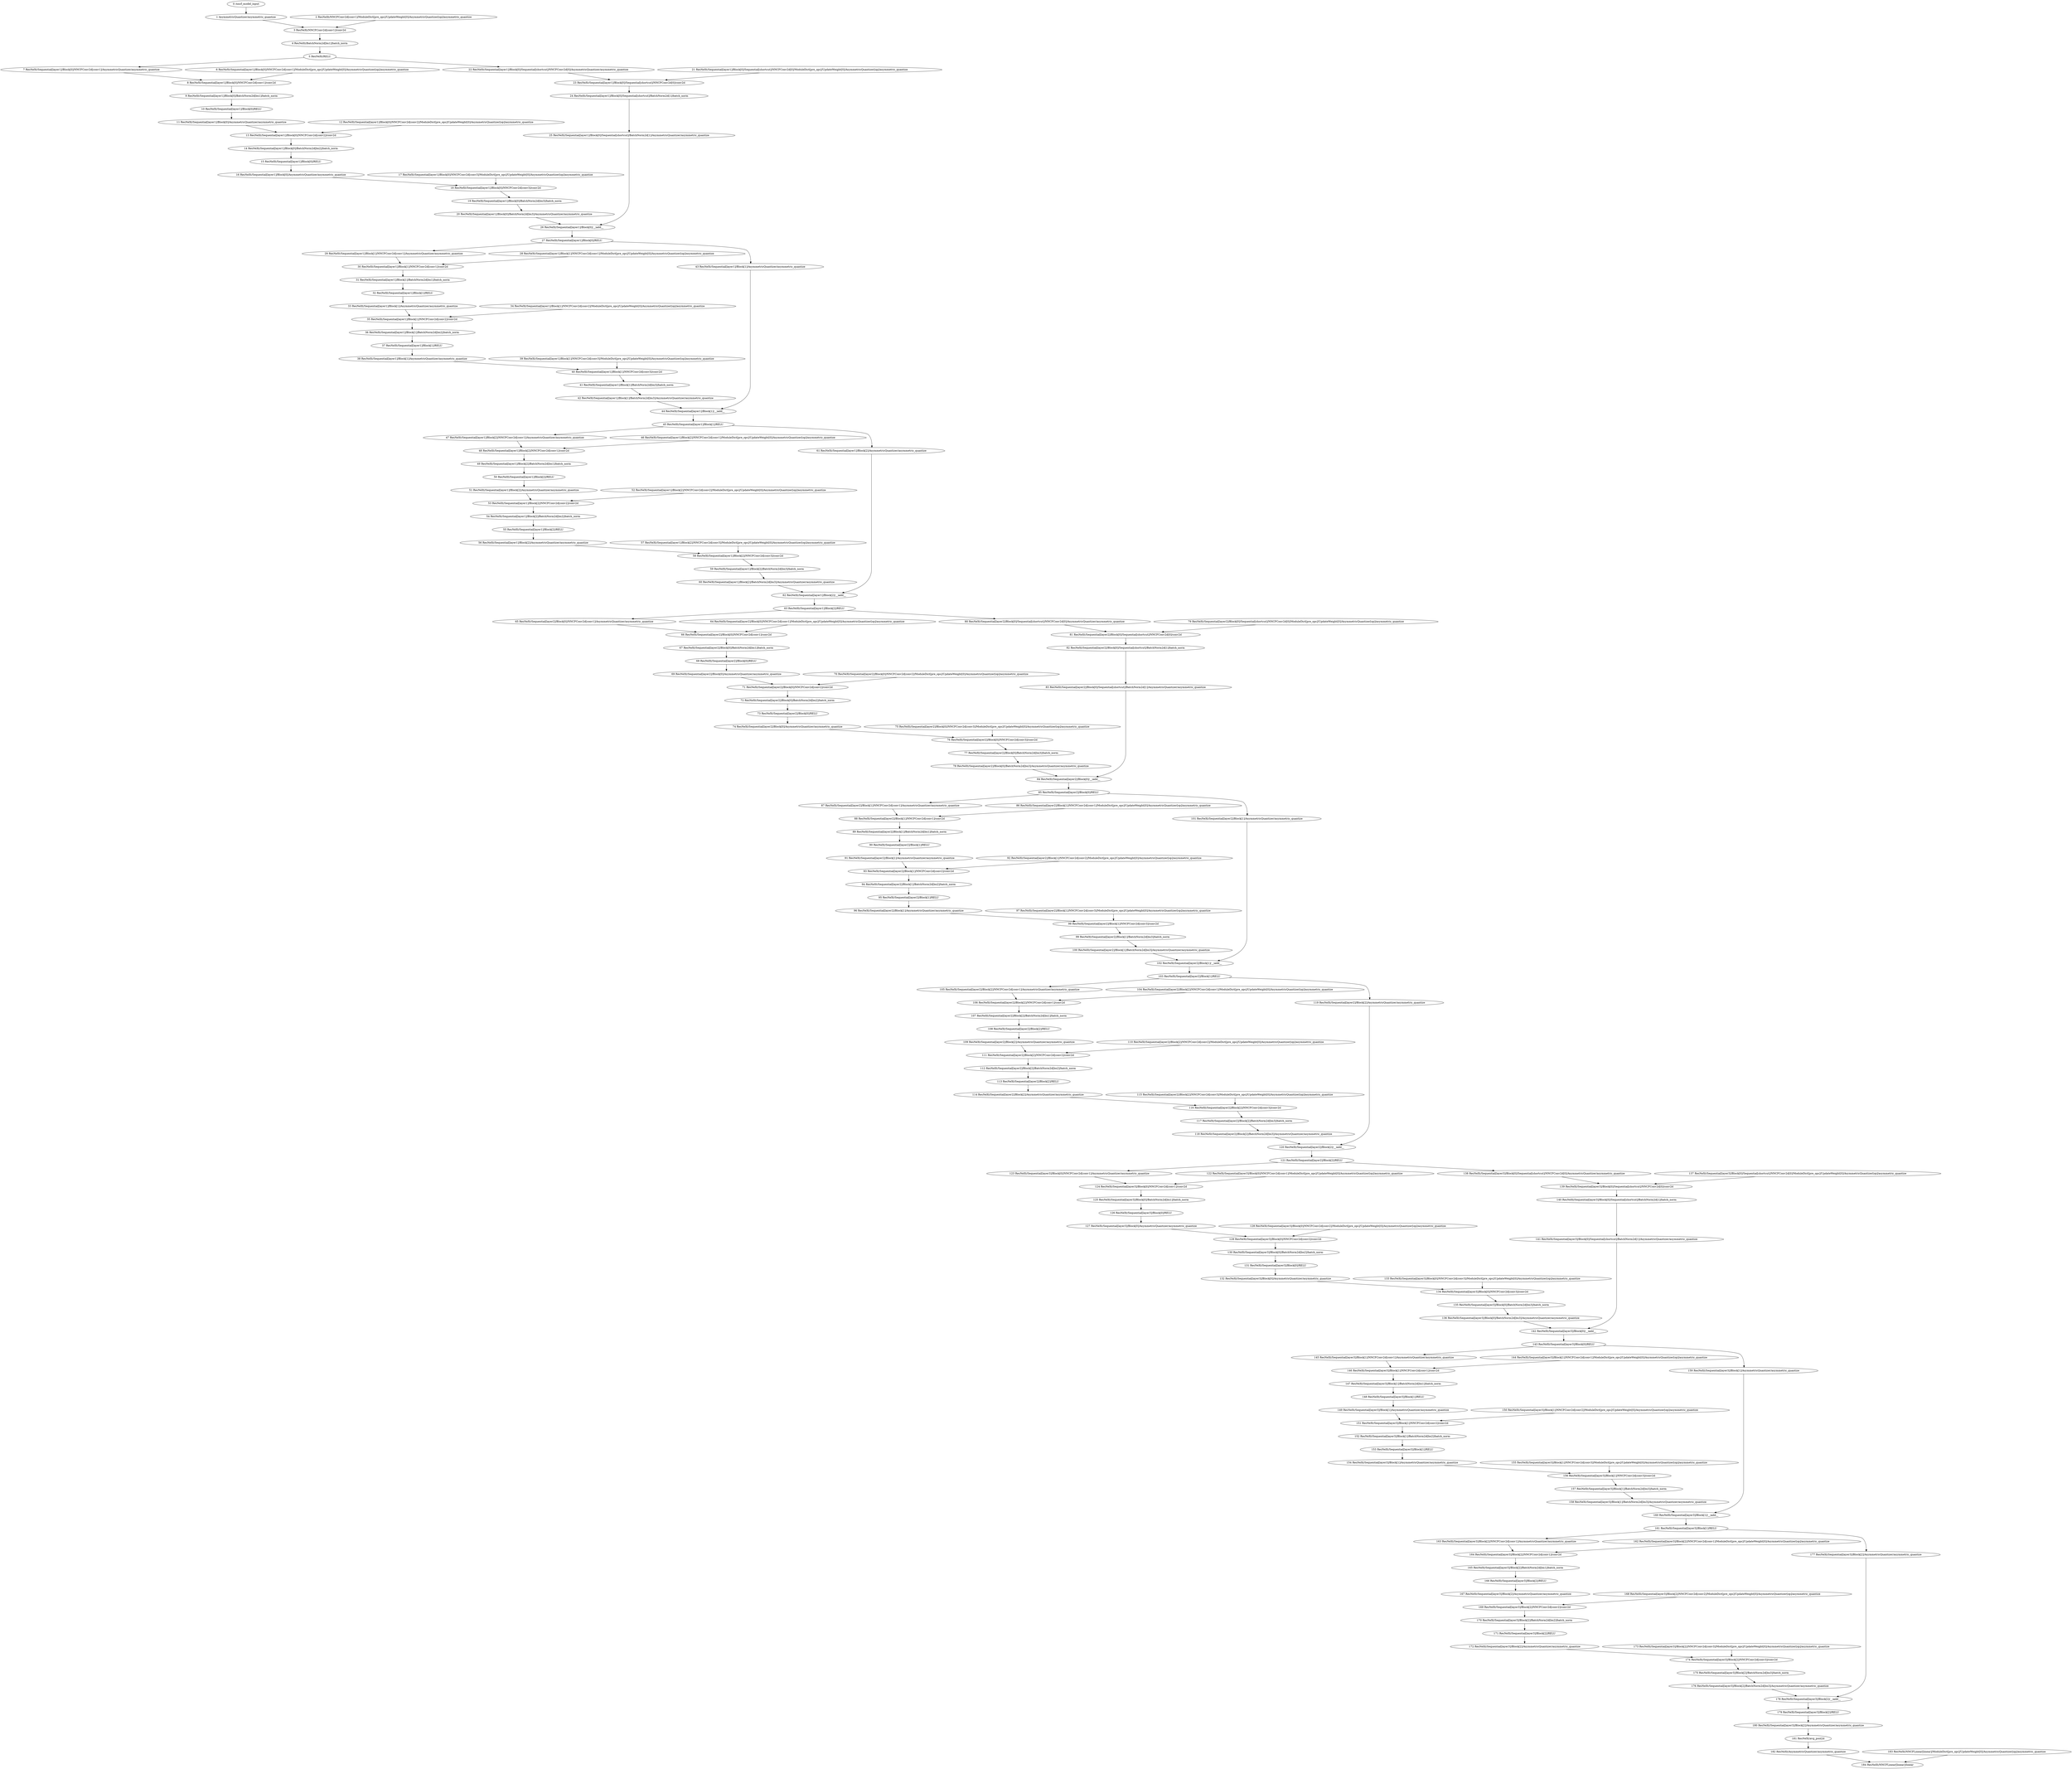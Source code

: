 strict digraph  {
"0 /nncf_model_input" [id=0, scope="", type=nncf_model_input];
"1 AsymmetricQuantizer/asymmetric_quantize" [id=1, scope=AsymmetricQuantizer, type=asymmetric_quantize];
"2 ResNeXt/NNCFConv2d[conv1]/ModuleDict[pre_ops]/UpdateWeight[0]/AsymmetricQuantizer[op]/asymmetric_quantize" [id=2, scope="ResNeXt/NNCFConv2d[conv1]/ModuleDict[pre_ops]/UpdateWeight[0]/AsymmetricQuantizer[op]", type=asymmetric_quantize];
"3 ResNeXt/NNCFConv2d[conv1]/conv2d" [id=3, scope="ResNeXt/NNCFConv2d[conv1]", type=conv2d];
"4 ResNeXt/BatchNorm2d[bn1]/batch_norm" [id=4, scope="ResNeXt/BatchNorm2d[bn1]", type=batch_norm];
"5 ResNeXt/RELU" [id=5, scope=ResNeXt, type=RELU];
"6 ResNeXt/Sequential[layer1]/Block[0]/NNCFConv2d[conv1]/ModuleDict[pre_ops]/UpdateWeight[0]/AsymmetricQuantizer[op]/asymmetric_quantize" [id=6, scope="ResNeXt/Sequential[layer1]/Block[0]/NNCFConv2d[conv1]/ModuleDict[pre_ops]/UpdateWeight[0]/AsymmetricQuantizer[op]", type=asymmetric_quantize];
"7 ResNeXt/Sequential[layer1]/Block[0]/NNCFConv2d[conv1]/AsymmetricQuantizer/asymmetric_quantize" [id=7, scope="ResNeXt/Sequential[layer1]/Block[0]/NNCFConv2d[conv1]/AsymmetricQuantizer", type=asymmetric_quantize];
"8 ResNeXt/Sequential[layer1]/Block[0]/NNCFConv2d[conv1]/conv2d" [id=8, scope="ResNeXt/Sequential[layer1]/Block[0]/NNCFConv2d[conv1]", type=conv2d];
"9 ResNeXt/Sequential[layer1]/Block[0]/BatchNorm2d[bn1]/batch_norm" [id=9, scope="ResNeXt/Sequential[layer1]/Block[0]/BatchNorm2d[bn1]", type=batch_norm];
"10 ResNeXt/Sequential[layer1]/Block[0]/RELU" [id=10, scope="ResNeXt/Sequential[layer1]/Block[0]", type=RELU];
"11 ResNeXt/Sequential[layer1]/Block[0]/AsymmetricQuantizer/asymmetric_quantize" [id=11, scope="ResNeXt/Sequential[layer1]/Block[0]/AsymmetricQuantizer", type=asymmetric_quantize];
"12 ResNeXt/Sequential[layer1]/Block[0]/NNCFConv2d[conv2]/ModuleDict[pre_ops]/UpdateWeight[0]/AsymmetricQuantizer[op]/asymmetric_quantize" [id=12, scope="ResNeXt/Sequential[layer1]/Block[0]/NNCFConv2d[conv2]/ModuleDict[pre_ops]/UpdateWeight[0]/AsymmetricQuantizer[op]", type=asymmetric_quantize];
"13 ResNeXt/Sequential[layer1]/Block[0]/NNCFConv2d[conv2]/conv2d" [id=13, scope="ResNeXt/Sequential[layer1]/Block[0]/NNCFConv2d[conv2]", type=conv2d];
"14 ResNeXt/Sequential[layer1]/Block[0]/BatchNorm2d[bn2]/batch_norm" [id=14, scope="ResNeXt/Sequential[layer1]/Block[0]/BatchNorm2d[bn2]", type=batch_norm];
"15 ResNeXt/Sequential[layer1]/Block[0]/RELU" [id=15, scope="ResNeXt/Sequential[layer1]/Block[0]", type=RELU];
"16 ResNeXt/Sequential[layer1]/Block[0]/AsymmetricQuantizer/asymmetric_quantize" [id=16, scope="ResNeXt/Sequential[layer1]/Block[0]/AsymmetricQuantizer", type=asymmetric_quantize];
"17 ResNeXt/Sequential[layer1]/Block[0]/NNCFConv2d[conv3]/ModuleDict[pre_ops]/UpdateWeight[0]/AsymmetricQuantizer[op]/asymmetric_quantize" [id=17, scope="ResNeXt/Sequential[layer1]/Block[0]/NNCFConv2d[conv3]/ModuleDict[pre_ops]/UpdateWeight[0]/AsymmetricQuantizer[op]", type=asymmetric_quantize];
"18 ResNeXt/Sequential[layer1]/Block[0]/NNCFConv2d[conv3]/conv2d" [id=18, scope="ResNeXt/Sequential[layer1]/Block[0]/NNCFConv2d[conv3]", type=conv2d];
"19 ResNeXt/Sequential[layer1]/Block[0]/BatchNorm2d[bn3]/batch_norm" [id=19, scope="ResNeXt/Sequential[layer1]/Block[0]/BatchNorm2d[bn3]", type=batch_norm];
"20 ResNeXt/Sequential[layer1]/Block[0]/BatchNorm2d[bn3]/AsymmetricQuantizer/asymmetric_quantize" [id=20, scope="ResNeXt/Sequential[layer1]/Block[0]/BatchNorm2d[bn3]/AsymmetricQuantizer", type=asymmetric_quantize];
"21 ResNeXt/Sequential[layer1]/Block[0]/Sequential[shortcut]/NNCFConv2d[0]/ModuleDict[pre_ops]/UpdateWeight[0]/AsymmetricQuantizer[op]/asymmetric_quantize" [id=21, scope="ResNeXt/Sequential[layer1]/Block[0]/Sequential[shortcut]/NNCFConv2d[0]/ModuleDict[pre_ops]/UpdateWeight[0]/AsymmetricQuantizer[op]", type=asymmetric_quantize];
"22 ResNeXt/Sequential[layer1]/Block[0]/Sequential[shortcut]/NNCFConv2d[0]/AsymmetricQuantizer/asymmetric_quantize" [id=22, scope="ResNeXt/Sequential[layer1]/Block[0]/Sequential[shortcut]/NNCFConv2d[0]/AsymmetricQuantizer", type=asymmetric_quantize];
"23 ResNeXt/Sequential[layer1]/Block[0]/Sequential[shortcut]/NNCFConv2d[0]/conv2d" [id=23, scope="ResNeXt/Sequential[layer1]/Block[0]/Sequential[shortcut]/NNCFConv2d[0]", type=conv2d];
"24 ResNeXt/Sequential[layer1]/Block[0]/Sequential[shortcut]/BatchNorm2d[1]/batch_norm" [id=24, scope="ResNeXt/Sequential[layer1]/Block[0]/Sequential[shortcut]/BatchNorm2d[1]", type=batch_norm];
"25 ResNeXt/Sequential[layer1]/Block[0]/Sequential[shortcut]/BatchNorm2d[1]/AsymmetricQuantizer/asymmetric_quantize" [id=25, scope="ResNeXt/Sequential[layer1]/Block[0]/Sequential[shortcut]/BatchNorm2d[1]/AsymmetricQuantizer", type=asymmetric_quantize];
"26 ResNeXt/Sequential[layer1]/Block[0]/__iadd__" [id=26, scope="ResNeXt/Sequential[layer1]/Block[0]", type=__iadd__];
"27 ResNeXt/Sequential[layer1]/Block[0]/RELU" [id=27, scope="ResNeXt/Sequential[layer1]/Block[0]", type=RELU];
"28 ResNeXt/Sequential[layer1]/Block[1]/NNCFConv2d[conv1]/ModuleDict[pre_ops]/UpdateWeight[0]/AsymmetricQuantizer[op]/asymmetric_quantize" [id=28, scope="ResNeXt/Sequential[layer1]/Block[1]/NNCFConv2d[conv1]/ModuleDict[pre_ops]/UpdateWeight[0]/AsymmetricQuantizer[op]", type=asymmetric_quantize];
"29 ResNeXt/Sequential[layer1]/Block[1]/NNCFConv2d[conv1]/AsymmetricQuantizer/asymmetric_quantize" [id=29, scope="ResNeXt/Sequential[layer1]/Block[1]/NNCFConv2d[conv1]/AsymmetricQuantizer", type=asymmetric_quantize];
"30 ResNeXt/Sequential[layer1]/Block[1]/NNCFConv2d[conv1]/conv2d" [id=30, scope="ResNeXt/Sequential[layer1]/Block[1]/NNCFConv2d[conv1]", type=conv2d];
"31 ResNeXt/Sequential[layer1]/Block[1]/BatchNorm2d[bn1]/batch_norm" [id=31, scope="ResNeXt/Sequential[layer1]/Block[1]/BatchNorm2d[bn1]", type=batch_norm];
"32 ResNeXt/Sequential[layer1]/Block[1]/RELU" [id=32, scope="ResNeXt/Sequential[layer1]/Block[1]", type=RELU];
"33 ResNeXt/Sequential[layer1]/Block[1]/AsymmetricQuantizer/asymmetric_quantize" [id=33, scope="ResNeXt/Sequential[layer1]/Block[1]/AsymmetricQuantizer", type=asymmetric_quantize];
"34 ResNeXt/Sequential[layer1]/Block[1]/NNCFConv2d[conv2]/ModuleDict[pre_ops]/UpdateWeight[0]/AsymmetricQuantizer[op]/asymmetric_quantize" [id=34, scope="ResNeXt/Sequential[layer1]/Block[1]/NNCFConv2d[conv2]/ModuleDict[pre_ops]/UpdateWeight[0]/AsymmetricQuantizer[op]", type=asymmetric_quantize];
"35 ResNeXt/Sequential[layer1]/Block[1]/NNCFConv2d[conv2]/conv2d" [id=35, scope="ResNeXt/Sequential[layer1]/Block[1]/NNCFConv2d[conv2]", type=conv2d];
"36 ResNeXt/Sequential[layer1]/Block[1]/BatchNorm2d[bn2]/batch_norm" [id=36, scope="ResNeXt/Sequential[layer1]/Block[1]/BatchNorm2d[bn2]", type=batch_norm];
"37 ResNeXt/Sequential[layer1]/Block[1]/RELU" [id=37, scope="ResNeXt/Sequential[layer1]/Block[1]", type=RELU];
"38 ResNeXt/Sequential[layer1]/Block[1]/AsymmetricQuantizer/asymmetric_quantize" [id=38, scope="ResNeXt/Sequential[layer1]/Block[1]/AsymmetricQuantizer", type=asymmetric_quantize];
"39 ResNeXt/Sequential[layer1]/Block[1]/NNCFConv2d[conv3]/ModuleDict[pre_ops]/UpdateWeight[0]/AsymmetricQuantizer[op]/asymmetric_quantize" [id=39, scope="ResNeXt/Sequential[layer1]/Block[1]/NNCFConv2d[conv3]/ModuleDict[pre_ops]/UpdateWeight[0]/AsymmetricQuantizer[op]", type=asymmetric_quantize];
"40 ResNeXt/Sequential[layer1]/Block[1]/NNCFConv2d[conv3]/conv2d" [id=40, scope="ResNeXt/Sequential[layer1]/Block[1]/NNCFConv2d[conv3]", type=conv2d];
"41 ResNeXt/Sequential[layer1]/Block[1]/BatchNorm2d[bn3]/batch_norm" [id=41, scope="ResNeXt/Sequential[layer1]/Block[1]/BatchNorm2d[bn3]", type=batch_norm];
"42 ResNeXt/Sequential[layer1]/Block[1]/BatchNorm2d[bn3]/AsymmetricQuantizer/asymmetric_quantize" [id=42, scope="ResNeXt/Sequential[layer1]/Block[1]/BatchNorm2d[bn3]/AsymmetricQuantizer", type=asymmetric_quantize];
"43 ResNeXt/Sequential[layer1]/Block[1]/AsymmetricQuantizer/asymmetric_quantize" [id=43, scope="ResNeXt/Sequential[layer1]/Block[1]/AsymmetricQuantizer", type=asymmetric_quantize];
"44 ResNeXt/Sequential[layer1]/Block[1]/__iadd__" [id=44, scope="ResNeXt/Sequential[layer1]/Block[1]", type=__iadd__];
"45 ResNeXt/Sequential[layer1]/Block[1]/RELU" [id=45, scope="ResNeXt/Sequential[layer1]/Block[1]", type=RELU];
"46 ResNeXt/Sequential[layer1]/Block[2]/NNCFConv2d[conv1]/ModuleDict[pre_ops]/UpdateWeight[0]/AsymmetricQuantizer[op]/asymmetric_quantize" [id=46, scope="ResNeXt/Sequential[layer1]/Block[2]/NNCFConv2d[conv1]/ModuleDict[pre_ops]/UpdateWeight[0]/AsymmetricQuantizer[op]", type=asymmetric_quantize];
"47 ResNeXt/Sequential[layer1]/Block[2]/NNCFConv2d[conv1]/AsymmetricQuantizer/asymmetric_quantize" [id=47, scope="ResNeXt/Sequential[layer1]/Block[2]/NNCFConv2d[conv1]/AsymmetricQuantizer", type=asymmetric_quantize];
"48 ResNeXt/Sequential[layer1]/Block[2]/NNCFConv2d[conv1]/conv2d" [id=48, scope="ResNeXt/Sequential[layer1]/Block[2]/NNCFConv2d[conv1]", type=conv2d];
"49 ResNeXt/Sequential[layer1]/Block[2]/BatchNorm2d[bn1]/batch_norm" [id=49, scope="ResNeXt/Sequential[layer1]/Block[2]/BatchNorm2d[bn1]", type=batch_norm];
"50 ResNeXt/Sequential[layer1]/Block[2]/RELU" [id=50, scope="ResNeXt/Sequential[layer1]/Block[2]", type=RELU];
"51 ResNeXt/Sequential[layer1]/Block[2]/AsymmetricQuantizer/asymmetric_quantize" [id=51, scope="ResNeXt/Sequential[layer1]/Block[2]/AsymmetricQuantizer", type=asymmetric_quantize];
"52 ResNeXt/Sequential[layer1]/Block[2]/NNCFConv2d[conv2]/ModuleDict[pre_ops]/UpdateWeight[0]/AsymmetricQuantizer[op]/asymmetric_quantize" [id=52, scope="ResNeXt/Sequential[layer1]/Block[2]/NNCFConv2d[conv2]/ModuleDict[pre_ops]/UpdateWeight[0]/AsymmetricQuantizer[op]", type=asymmetric_quantize];
"53 ResNeXt/Sequential[layer1]/Block[2]/NNCFConv2d[conv2]/conv2d" [id=53, scope="ResNeXt/Sequential[layer1]/Block[2]/NNCFConv2d[conv2]", type=conv2d];
"54 ResNeXt/Sequential[layer1]/Block[2]/BatchNorm2d[bn2]/batch_norm" [id=54, scope="ResNeXt/Sequential[layer1]/Block[2]/BatchNorm2d[bn2]", type=batch_norm];
"55 ResNeXt/Sequential[layer1]/Block[2]/RELU" [id=55, scope="ResNeXt/Sequential[layer1]/Block[2]", type=RELU];
"56 ResNeXt/Sequential[layer1]/Block[2]/AsymmetricQuantizer/asymmetric_quantize" [id=56, scope="ResNeXt/Sequential[layer1]/Block[2]/AsymmetricQuantizer", type=asymmetric_quantize];
"57 ResNeXt/Sequential[layer1]/Block[2]/NNCFConv2d[conv3]/ModuleDict[pre_ops]/UpdateWeight[0]/AsymmetricQuantizer[op]/asymmetric_quantize" [id=57, scope="ResNeXt/Sequential[layer1]/Block[2]/NNCFConv2d[conv3]/ModuleDict[pre_ops]/UpdateWeight[0]/AsymmetricQuantizer[op]", type=asymmetric_quantize];
"58 ResNeXt/Sequential[layer1]/Block[2]/NNCFConv2d[conv3]/conv2d" [id=58, scope="ResNeXt/Sequential[layer1]/Block[2]/NNCFConv2d[conv3]", type=conv2d];
"59 ResNeXt/Sequential[layer1]/Block[2]/BatchNorm2d[bn3]/batch_norm" [id=59, scope="ResNeXt/Sequential[layer1]/Block[2]/BatchNorm2d[bn3]", type=batch_norm];
"60 ResNeXt/Sequential[layer1]/Block[2]/BatchNorm2d[bn3]/AsymmetricQuantizer/asymmetric_quantize" [id=60, scope="ResNeXt/Sequential[layer1]/Block[2]/BatchNorm2d[bn3]/AsymmetricQuantizer", type=asymmetric_quantize];
"61 ResNeXt/Sequential[layer1]/Block[2]/AsymmetricQuantizer/asymmetric_quantize" [id=61, scope="ResNeXt/Sequential[layer1]/Block[2]/AsymmetricQuantizer", type=asymmetric_quantize];
"62 ResNeXt/Sequential[layer1]/Block[2]/__iadd__" [id=62, scope="ResNeXt/Sequential[layer1]/Block[2]", type=__iadd__];
"63 ResNeXt/Sequential[layer1]/Block[2]/RELU" [id=63, scope="ResNeXt/Sequential[layer1]/Block[2]", type=RELU];
"64 ResNeXt/Sequential[layer2]/Block[0]/NNCFConv2d[conv1]/ModuleDict[pre_ops]/UpdateWeight[0]/AsymmetricQuantizer[op]/asymmetric_quantize" [id=64, scope="ResNeXt/Sequential[layer2]/Block[0]/NNCFConv2d[conv1]/ModuleDict[pre_ops]/UpdateWeight[0]/AsymmetricQuantizer[op]", type=asymmetric_quantize];
"65 ResNeXt/Sequential[layer2]/Block[0]/NNCFConv2d[conv1]/AsymmetricQuantizer/asymmetric_quantize" [id=65, scope="ResNeXt/Sequential[layer2]/Block[0]/NNCFConv2d[conv1]/AsymmetricQuantizer", type=asymmetric_quantize];
"66 ResNeXt/Sequential[layer2]/Block[0]/NNCFConv2d[conv1]/conv2d" [id=66, scope="ResNeXt/Sequential[layer2]/Block[0]/NNCFConv2d[conv1]", type=conv2d];
"67 ResNeXt/Sequential[layer2]/Block[0]/BatchNorm2d[bn1]/batch_norm" [id=67, scope="ResNeXt/Sequential[layer2]/Block[0]/BatchNorm2d[bn1]", type=batch_norm];
"68 ResNeXt/Sequential[layer2]/Block[0]/RELU" [id=68, scope="ResNeXt/Sequential[layer2]/Block[0]", type=RELU];
"69 ResNeXt/Sequential[layer2]/Block[0]/AsymmetricQuantizer/asymmetric_quantize" [id=69, scope="ResNeXt/Sequential[layer2]/Block[0]/AsymmetricQuantizer", type=asymmetric_quantize];
"70 ResNeXt/Sequential[layer2]/Block[0]/NNCFConv2d[conv2]/ModuleDict[pre_ops]/UpdateWeight[0]/AsymmetricQuantizer[op]/asymmetric_quantize" [id=70, scope="ResNeXt/Sequential[layer2]/Block[0]/NNCFConv2d[conv2]/ModuleDict[pre_ops]/UpdateWeight[0]/AsymmetricQuantizer[op]", type=asymmetric_quantize];
"71 ResNeXt/Sequential[layer2]/Block[0]/NNCFConv2d[conv2]/conv2d" [id=71, scope="ResNeXt/Sequential[layer2]/Block[0]/NNCFConv2d[conv2]", type=conv2d];
"72 ResNeXt/Sequential[layer2]/Block[0]/BatchNorm2d[bn2]/batch_norm" [id=72, scope="ResNeXt/Sequential[layer2]/Block[0]/BatchNorm2d[bn2]", type=batch_norm];
"73 ResNeXt/Sequential[layer2]/Block[0]/RELU" [id=73, scope="ResNeXt/Sequential[layer2]/Block[0]", type=RELU];
"74 ResNeXt/Sequential[layer2]/Block[0]/AsymmetricQuantizer/asymmetric_quantize" [id=74, scope="ResNeXt/Sequential[layer2]/Block[0]/AsymmetricQuantizer", type=asymmetric_quantize];
"75 ResNeXt/Sequential[layer2]/Block[0]/NNCFConv2d[conv3]/ModuleDict[pre_ops]/UpdateWeight[0]/AsymmetricQuantizer[op]/asymmetric_quantize" [id=75, scope="ResNeXt/Sequential[layer2]/Block[0]/NNCFConv2d[conv3]/ModuleDict[pre_ops]/UpdateWeight[0]/AsymmetricQuantizer[op]", type=asymmetric_quantize];
"76 ResNeXt/Sequential[layer2]/Block[0]/NNCFConv2d[conv3]/conv2d" [id=76, scope="ResNeXt/Sequential[layer2]/Block[0]/NNCFConv2d[conv3]", type=conv2d];
"77 ResNeXt/Sequential[layer2]/Block[0]/BatchNorm2d[bn3]/batch_norm" [id=77, scope="ResNeXt/Sequential[layer2]/Block[0]/BatchNorm2d[bn3]", type=batch_norm];
"78 ResNeXt/Sequential[layer2]/Block[0]/BatchNorm2d[bn3]/AsymmetricQuantizer/asymmetric_quantize" [id=78, scope="ResNeXt/Sequential[layer2]/Block[0]/BatchNorm2d[bn3]/AsymmetricQuantizer", type=asymmetric_quantize];
"79 ResNeXt/Sequential[layer2]/Block[0]/Sequential[shortcut]/NNCFConv2d[0]/ModuleDict[pre_ops]/UpdateWeight[0]/AsymmetricQuantizer[op]/asymmetric_quantize" [id=79, scope="ResNeXt/Sequential[layer2]/Block[0]/Sequential[shortcut]/NNCFConv2d[0]/ModuleDict[pre_ops]/UpdateWeight[0]/AsymmetricQuantizer[op]", type=asymmetric_quantize];
"80 ResNeXt/Sequential[layer2]/Block[0]/Sequential[shortcut]/NNCFConv2d[0]/AsymmetricQuantizer/asymmetric_quantize" [id=80, scope="ResNeXt/Sequential[layer2]/Block[0]/Sequential[shortcut]/NNCFConv2d[0]/AsymmetricQuantizer", type=asymmetric_quantize];
"81 ResNeXt/Sequential[layer2]/Block[0]/Sequential[shortcut]/NNCFConv2d[0]/conv2d" [id=81, scope="ResNeXt/Sequential[layer2]/Block[0]/Sequential[shortcut]/NNCFConv2d[0]", type=conv2d];
"82 ResNeXt/Sequential[layer2]/Block[0]/Sequential[shortcut]/BatchNorm2d[1]/batch_norm" [id=82, scope="ResNeXt/Sequential[layer2]/Block[0]/Sequential[shortcut]/BatchNorm2d[1]", type=batch_norm];
"83 ResNeXt/Sequential[layer2]/Block[0]/Sequential[shortcut]/BatchNorm2d[1]/AsymmetricQuantizer/asymmetric_quantize" [id=83, scope="ResNeXt/Sequential[layer2]/Block[0]/Sequential[shortcut]/BatchNorm2d[1]/AsymmetricQuantizer", type=asymmetric_quantize];
"84 ResNeXt/Sequential[layer2]/Block[0]/__iadd__" [id=84, scope="ResNeXt/Sequential[layer2]/Block[0]", type=__iadd__];
"85 ResNeXt/Sequential[layer2]/Block[0]/RELU" [id=85, scope="ResNeXt/Sequential[layer2]/Block[0]", type=RELU];
"86 ResNeXt/Sequential[layer2]/Block[1]/NNCFConv2d[conv1]/ModuleDict[pre_ops]/UpdateWeight[0]/AsymmetricQuantizer[op]/asymmetric_quantize" [id=86, scope="ResNeXt/Sequential[layer2]/Block[1]/NNCFConv2d[conv1]/ModuleDict[pre_ops]/UpdateWeight[0]/AsymmetricQuantizer[op]", type=asymmetric_quantize];
"87 ResNeXt/Sequential[layer2]/Block[1]/NNCFConv2d[conv1]/AsymmetricQuantizer/asymmetric_quantize" [id=87, scope="ResNeXt/Sequential[layer2]/Block[1]/NNCFConv2d[conv1]/AsymmetricQuantizer", type=asymmetric_quantize];
"88 ResNeXt/Sequential[layer2]/Block[1]/NNCFConv2d[conv1]/conv2d" [id=88, scope="ResNeXt/Sequential[layer2]/Block[1]/NNCFConv2d[conv1]", type=conv2d];
"89 ResNeXt/Sequential[layer2]/Block[1]/BatchNorm2d[bn1]/batch_norm" [id=89, scope="ResNeXt/Sequential[layer2]/Block[1]/BatchNorm2d[bn1]", type=batch_norm];
"90 ResNeXt/Sequential[layer2]/Block[1]/RELU" [id=90, scope="ResNeXt/Sequential[layer2]/Block[1]", type=RELU];
"91 ResNeXt/Sequential[layer2]/Block[1]/AsymmetricQuantizer/asymmetric_quantize" [id=91, scope="ResNeXt/Sequential[layer2]/Block[1]/AsymmetricQuantizer", type=asymmetric_quantize];
"92 ResNeXt/Sequential[layer2]/Block[1]/NNCFConv2d[conv2]/ModuleDict[pre_ops]/UpdateWeight[0]/AsymmetricQuantizer[op]/asymmetric_quantize" [id=92, scope="ResNeXt/Sequential[layer2]/Block[1]/NNCFConv2d[conv2]/ModuleDict[pre_ops]/UpdateWeight[0]/AsymmetricQuantizer[op]", type=asymmetric_quantize];
"93 ResNeXt/Sequential[layer2]/Block[1]/NNCFConv2d[conv2]/conv2d" [id=93, scope="ResNeXt/Sequential[layer2]/Block[1]/NNCFConv2d[conv2]", type=conv2d];
"94 ResNeXt/Sequential[layer2]/Block[1]/BatchNorm2d[bn2]/batch_norm" [id=94, scope="ResNeXt/Sequential[layer2]/Block[1]/BatchNorm2d[bn2]", type=batch_norm];
"95 ResNeXt/Sequential[layer2]/Block[1]/RELU" [id=95, scope="ResNeXt/Sequential[layer2]/Block[1]", type=RELU];
"96 ResNeXt/Sequential[layer2]/Block[1]/AsymmetricQuantizer/asymmetric_quantize" [id=96, scope="ResNeXt/Sequential[layer2]/Block[1]/AsymmetricQuantizer", type=asymmetric_quantize];
"97 ResNeXt/Sequential[layer2]/Block[1]/NNCFConv2d[conv3]/ModuleDict[pre_ops]/UpdateWeight[0]/AsymmetricQuantizer[op]/asymmetric_quantize" [id=97, scope="ResNeXt/Sequential[layer2]/Block[1]/NNCFConv2d[conv3]/ModuleDict[pre_ops]/UpdateWeight[0]/AsymmetricQuantizer[op]", type=asymmetric_quantize];
"98 ResNeXt/Sequential[layer2]/Block[1]/NNCFConv2d[conv3]/conv2d" [id=98, scope="ResNeXt/Sequential[layer2]/Block[1]/NNCFConv2d[conv3]", type=conv2d];
"99 ResNeXt/Sequential[layer2]/Block[1]/BatchNorm2d[bn3]/batch_norm" [id=99, scope="ResNeXt/Sequential[layer2]/Block[1]/BatchNorm2d[bn3]", type=batch_norm];
"100 ResNeXt/Sequential[layer2]/Block[1]/BatchNorm2d[bn3]/AsymmetricQuantizer/asymmetric_quantize" [id=100, scope="ResNeXt/Sequential[layer2]/Block[1]/BatchNorm2d[bn3]/AsymmetricQuantizer", type=asymmetric_quantize];
"101 ResNeXt/Sequential[layer2]/Block[1]/AsymmetricQuantizer/asymmetric_quantize" [id=101, scope="ResNeXt/Sequential[layer2]/Block[1]/AsymmetricQuantizer", type=asymmetric_quantize];
"102 ResNeXt/Sequential[layer2]/Block[1]/__iadd__" [id=102, scope="ResNeXt/Sequential[layer2]/Block[1]", type=__iadd__];
"103 ResNeXt/Sequential[layer2]/Block[1]/RELU" [id=103, scope="ResNeXt/Sequential[layer2]/Block[1]", type=RELU];
"104 ResNeXt/Sequential[layer2]/Block[2]/NNCFConv2d[conv1]/ModuleDict[pre_ops]/UpdateWeight[0]/AsymmetricQuantizer[op]/asymmetric_quantize" [id=104, scope="ResNeXt/Sequential[layer2]/Block[2]/NNCFConv2d[conv1]/ModuleDict[pre_ops]/UpdateWeight[0]/AsymmetricQuantizer[op]", type=asymmetric_quantize];
"105 ResNeXt/Sequential[layer2]/Block[2]/NNCFConv2d[conv1]/AsymmetricQuantizer/asymmetric_quantize" [id=105, scope="ResNeXt/Sequential[layer2]/Block[2]/NNCFConv2d[conv1]/AsymmetricQuantizer", type=asymmetric_quantize];
"106 ResNeXt/Sequential[layer2]/Block[2]/NNCFConv2d[conv1]/conv2d" [id=106, scope="ResNeXt/Sequential[layer2]/Block[2]/NNCFConv2d[conv1]", type=conv2d];
"107 ResNeXt/Sequential[layer2]/Block[2]/BatchNorm2d[bn1]/batch_norm" [id=107, scope="ResNeXt/Sequential[layer2]/Block[2]/BatchNorm2d[bn1]", type=batch_norm];
"108 ResNeXt/Sequential[layer2]/Block[2]/RELU" [id=108, scope="ResNeXt/Sequential[layer2]/Block[2]", type=RELU];
"109 ResNeXt/Sequential[layer2]/Block[2]/AsymmetricQuantizer/asymmetric_quantize" [id=109, scope="ResNeXt/Sequential[layer2]/Block[2]/AsymmetricQuantizer", type=asymmetric_quantize];
"110 ResNeXt/Sequential[layer2]/Block[2]/NNCFConv2d[conv2]/ModuleDict[pre_ops]/UpdateWeight[0]/AsymmetricQuantizer[op]/asymmetric_quantize" [id=110, scope="ResNeXt/Sequential[layer2]/Block[2]/NNCFConv2d[conv2]/ModuleDict[pre_ops]/UpdateWeight[0]/AsymmetricQuantizer[op]", type=asymmetric_quantize];
"111 ResNeXt/Sequential[layer2]/Block[2]/NNCFConv2d[conv2]/conv2d" [id=111, scope="ResNeXt/Sequential[layer2]/Block[2]/NNCFConv2d[conv2]", type=conv2d];
"112 ResNeXt/Sequential[layer2]/Block[2]/BatchNorm2d[bn2]/batch_norm" [id=112, scope="ResNeXt/Sequential[layer2]/Block[2]/BatchNorm2d[bn2]", type=batch_norm];
"113 ResNeXt/Sequential[layer2]/Block[2]/RELU" [id=113, scope="ResNeXt/Sequential[layer2]/Block[2]", type=RELU];
"114 ResNeXt/Sequential[layer2]/Block[2]/AsymmetricQuantizer/asymmetric_quantize" [id=114, scope="ResNeXt/Sequential[layer2]/Block[2]/AsymmetricQuantizer", type=asymmetric_quantize];
"115 ResNeXt/Sequential[layer2]/Block[2]/NNCFConv2d[conv3]/ModuleDict[pre_ops]/UpdateWeight[0]/AsymmetricQuantizer[op]/asymmetric_quantize" [id=115, scope="ResNeXt/Sequential[layer2]/Block[2]/NNCFConv2d[conv3]/ModuleDict[pre_ops]/UpdateWeight[0]/AsymmetricQuantizer[op]", type=asymmetric_quantize];
"116 ResNeXt/Sequential[layer2]/Block[2]/NNCFConv2d[conv3]/conv2d" [id=116, scope="ResNeXt/Sequential[layer2]/Block[2]/NNCFConv2d[conv3]", type=conv2d];
"117 ResNeXt/Sequential[layer2]/Block[2]/BatchNorm2d[bn3]/batch_norm" [id=117, scope="ResNeXt/Sequential[layer2]/Block[2]/BatchNorm2d[bn3]", type=batch_norm];
"118 ResNeXt/Sequential[layer2]/Block[2]/BatchNorm2d[bn3]/AsymmetricQuantizer/asymmetric_quantize" [id=118, scope="ResNeXt/Sequential[layer2]/Block[2]/BatchNorm2d[bn3]/AsymmetricQuantizer", type=asymmetric_quantize];
"119 ResNeXt/Sequential[layer2]/Block[2]/AsymmetricQuantizer/asymmetric_quantize" [id=119, scope="ResNeXt/Sequential[layer2]/Block[2]/AsymmetricQuantizer", type=asymmetric_quantize];
"120 ResNeXt/Sequential[layer2]/Block[2]/__iadd__" [id=120, scope="ResNeXt/Sequential[layer2]/Block[2]", type=__iadd__];
"121 ResNeXt/Sequential[layer2]/Block[2]/RELU" [id=121, scope="ResNeXt/Sequential[layer2]/Block[2]", type=RELU];
"122 ResNeXt/Sequential[layer3]/Block[0]/NNCFConv2d[conv1]/ModuleDict[pre_ops]/UpdateWeight[0]/AsymmetricQuantizer[op]/asymmetric_quantize" [id=122, scope="ResNeXt/Sequential[layer3]/Block[0]/NNCFConv2d[conv1]/ModuleDict[pre_ops]/UpdateWeight[0]/AsymmetricQuantizer[op]", type=asymmetric_quantize];
"123 ResNeXt/Sequential[layer3]/Block[0]/NNCFConv2d[conv1]/AsymmetricQuantizer/asymmetric_quantize" [id=123, scope="ResNeXt/Sequential[layer3]/Block[0]/NNCFConv2d[conv1]/AsymmetricQuantizer", type=asymmetric_quantize];
"124 ResNeXt/Sequential[layer3]/Block[0]/NNCFConv2d[conv1]/conv2d" [id=124, scope="ResNeXt/Sequential[layer3]/Block[0]/NNCFConv2d[conv1]", type=conv2d];
"125 ResNeXt/Sequential[layer3]/Block[0]/BatchNorm2d[bn1]/batch_norm" [id=125, scope="ResNeXt/Sequential[layer3]/Block[0]/BatchNorm2d[bn1]", type=batch_norm];
"126 ResNeXt/Sequential[layer3]/Block[0]/RELU" [id=126, scope="ResNeXt/Sequential[layer3]/Block[0]", type=RELU];
"127 ResNeXt/Sequential[layer3]/Block[0]/AsymmetricQuantizer/asymmetric_quantize" [id=127, scope="ResNeXt/Sequential[layer3]/Block[0]/AsymmetricQuantizer", type=asymmetric_quantize];
"128 ResNeXt/Sequential[layer3]/Block[0]/NNCFConv2d[conv2]/ModuleDict[pre_ops]/UpdateWeight[0]/AsymmetricQuantizer[op]/asymmetric_quantize" [id=128, scope="ResNeXt/Sequential[layer3]/Block[0]/NNCFConv2d[conv2]/ModuleDict[pre_ops]/UpdateWeight[0]/AsymmetricQuantizer[op]", type=asymmetric_quantize];
"129 ResNeXt/Sequential[layer3]/Block[0]/NNCFConv2d[conv2]/conv2d" [id=129, scope="ResNeXt/Sequential[layer3]/Block[0]/NNCFConv2d[conv2]", type=conv2d];
"130 ResNeXt/Sequential[layer3]/Block[0]/BatchNorm2d[bn2]/batch_norm" [id=130, scope="ResNeXt/Sequential[layer3]/Block[0]/BatchNorm2d[bn2]", type=batch_norm];
"131 ResNeXt/Sequential[layer3]/Block[0]/RELU" [id=131, scope="ResNeXt/Sequential[layer3]/Block[0]", type=RELU];
"132 ResNeXt/Sequential[layer3]/Block[0]/AsymmetricQuantizer/asymmetric_quantize" [id=132, scope="ResNeXt/Sequential[layer3]/Block[0]/AsymmetricQuantizer", type=asymmetric_quantize];
"133 ResNeXt/Sequential[layer3]/Block[0]/NNCFConv2d[conv3]/ModuleDict[pre_ops]/UpdateWeight[0]/AsymmetricQuantizer[op]/asymmetric_quantize" [id=133, scope="ResNeXt/Sequential[layer3]/Block[0]/NNCFConv2d[conv3]/ModuleDict[pre_ops]/UpdateWeight[0]/AsymmetricQuantizer[op]", type=asymmetric_quantize];
"134 ResNeXt/Sequential[layer3]/Block[0]/NNCFConv2d[conv3]/conv2d" [id=134, scope="ResNeXt/Sequential[layer3]/Block[0]/NNCFConv2d[conv3]", type=conv2d];
"135 ResNeXt/Sequential[layer3]/Block[0]/BatchNorm2d[bn3]/batch_norm" [id=135, scope="ResNeXt/Sequential[layer3]/Block[0]/BatchNorm2d[bn3]", type=batch_norm];
"136 ResNeXt/Sequential[layer3]/Block[0]/BatchNorm2d[bn3]/AsymmetricQuantizer/asymmetric_quantize" [id=136, scope="ResNeXt/Sequential[layer3]/Block[0]/BatchNorm2d[bn3]/AsymmetricQuantizer", type=asymmetric_quantize];
"137 ResNeXt/Sequential[layer3]/Block[0]/Sequential[shortcut]/NNCFConv2d[0]/ModuleDict[pre_ops]/UpdateWeight[0]/AsymmetricQuantizer[op]/asymmetric_quantize" [id=137, scope="ResNeXt/Sequential[layer3]/Block[0]/Sequential[shortcut]/NNCFConv2d[0]/ModuleDict[pre_ops]/UpdateWeight[0]/AsymmetricQuantizer[op]", type=asymmetric_quantize];
"138 ResNeXt/Sequential[layer3]/Block[0]/Sequential[shortcut]/NNCFConv2d[0]/AsymmetricQuantizer/asymmetric_quantize" [id=138, scope="ResNeXt/Sequential[layer3]/Block[0]/Sequential[shortcut]/NNCFConv2d[0]/AsymmetricQuantizer", type=asymmetric_quantize];
"139 ResNeXt/Sequential[layer3]/Block[0]/Sequential[shortcut]/NNCFConv2d[0]/conv2d" [id=139, scope="ResNeXt/Sequential[layer3]/Block[0]/Sequential[shortcut]/NNCFConv2d[0]", type=conv2d];
"140 ResNeXt/Sequential[layer3]/Block[0]/Sequential[shortcut]/BatchNorm2d[1]/batch_norm" [id=140, scope="ResNeXt/Sequential[layer3]/Block[0]/Sequential[shortcut]/BatchNorm2d[1]", type=batch_norm];
"141 ResNeXt/Sequential[layer3]/Block[0]/Sequential[shortcut]/BatchNorm2d[1]/AsymmetricQuantizer/asymmetric_quantize" [id=141, scope="ResNeXt/Sequential[layer3]/Block[0]/Sequential[shortcut]/BatchNorm2d[1]/AsymmetricQuantizer", type=asymmetric_quantize];
"142 ResNeXt/Sequential[layer3]/Block[0]/__iadd__" [id=142, scope="ResNeXt/Sequential[layer3]/Block[0]", type=__iadd__];
"143 ResNeXt/Sequential[layer3]/Block[0]/RELU" [id=143, scope="ResNeXt/Sequential[layer3]/Block[0]", type=RELU];
"144 ResNeXt/Sequential[layer3]/Block[1]/NNCFConv2d[conv1]/ModuleDict[pre_ops]/UpdateWeight[0]/AsymmetricQuantizer[op]/asymmetric_quantize" [id=144, scope="ResNeXt/Sequential[layer3]/Block[1]/NNCFConv2d[conv1]/ModuleDict[pre_ops]/UpdateWeight[0]/AsymmetricQuantizer[op]", type=asymmetric_quantize];
"145 ResNeXt/Sequential[layer3]/Block[1]/NNCFConv2d[conv1]/AsymmetricQuantizer/asymmetric_quantize" [id=145, scope="ResNeXt/Sequential[layer3]/Block[1]/NNCFConv2d[conv1]/AsymmetricQuantizer", type=asymmetric_quantize];
"146 ResNeXt/Sequential[layer3]/Block[1]/NNCFConv2d[conv1]/conv2d" [id=146, scope="ResNeXt/Sequential[layer3]/Block[1]/NNCFConv2d[conv1]", type=conv2d];
"147 ResNeXt/Sequential[layer3]/Block[1]/BatchNorm2d[bn1]/batch_norm" [id=147, scope="ResNeXt/Sequential[layer3]/Block[1]/BatchNorm2d[bn1]", type=batch_norm];
"148 ResNeXt/Sequential[layer3]/Block[1]/RELU" [id=148, scope="ResNeXt/Sequential[layer3]/Block[1]", type=RELU];
"149 ResNeXt/Sequential[layer3]/Block[1]/AsymmetricQuantizer/asymmetric_quantize" [id=149, scope="ResNeXt/Sequential[layer3]/Block[1]/AsymmetricQuantizer", type=asymmetric_quantize];
"150 ResNeXt/Sequential[layer3]/Block[1]/NNCFConv2d[conv2]/ModuleDict[pre_ops]/UpdateWeight[0]/AsymmetricQuantizer[op]/asymmetric_quantize" [id=150, scope="ResNeXt/Sequential[layer3]/Block[1]/NNCFConv2d[conv2]/ModuleDict[pre_ops]/UpdateWeight[0]/AsymmetricQuantizer[op]", type=asymmetric_quantize];
"151 ResNeXt/Sequential[layer3]/Block[1]/NNCFConv2d[conv2]/conv2d" [id=151, scope="ResNeXt/Sequential[layer3]/Block[1]/NNCFConv2d[conv2]", type=conv2d];
"152 ResNeXt/Sequential[layer3]/Block[1]/BatchNorm2d[bn2]/batch_norm" [id=152, scope="ResNeXt/Sequential[layer3]/Block[1]/BatchNorm2d[bn2]", type=batch_norm];
"153 ResNeXt/Sequential[layer3]/Block[1]/RELU" [id=153, scope="ResNeXt/Sequential[layer3]/Block[1]", type=RELU];
"154 ResNeXt/Sequential[layer3]/Block[1]/AsymmetricQuantizer/asymmetric_quantize" [id=154, scope="ResNeXt/Sequential[layer3]/Block[1]/AsymmetricQuantizer", type=asymmetric_quantize];
"155 ResNeXt/Sequential[layer3]/Block[1]/NNCFConv2d[conv3]/ModuleDict[pre_ops]/UpdateWeight[0]/AsymmetricQuantizer[op]/asymmetric_quantize" [id=155, scope="ResNeXt/Sequential[layer3]/Block[1]/NNCFConv2d[conv3]/ModuleDict[pre_ops]/UpdateWeight[0]/AsymmetricQuantizer[op]", type=asymmetric_quantize];
"156 ResNeXt/Sequential[layer3]/Block[1]/NNCFConv2d[conv3]/conv2d" [id=156, scope="ResNeXt/Sequential[layer3]/Block[1]/NNCFConv2d[conv3]", type=conv2d];
"157 ResNeXt/Sequential[layer3]/Block[1]/BatchNorm2d[bn3]/batch_norm" [id=157, scope="ResNeXt/Sequential[layer3]/Block[1]/BatchNorm2d[bn3]", type=batch_norm];
"158 ResNeXt/Sequential[layer3]/Block[1]/BatchNorm2d[bn3]/AsymmetricQuantizer/asymmetric_quantize" [id=158, scope="ResNeXt/Sequential[layer3]/Block[1]/BatchNorm2d[bn3]/AsymmetricQuantizer", type=asymmetric_quantize];
"159 ResNeXt/Sequential[layer3]/Block[1]/AsymmetricQuantizer/asymmetric_quantize" [id=159, scope="ResNeXt/Sequential[layer3]/Block[1]/AsymmetricQuantizer", type=asymmetric_quantize];
"160 ResNeXt/Sequential[layer3]/Block[1]/__iadd__" [id=160, scope="ResNeXt/Sequential[layer3]/Block[1]", type=__iadd__];
"161 ResNeXt/Sequential[layer3]/Block[1]/RELU" [id=161, scope="ResNeXt/Sequential[layer3]/Block[1]", type=RELU];
"162 ResNeXt/Sequential[layer3]/Block[2]/NNCFConv2d[conv1]/ModuleDict[pre_ops]/UpdateWeight[0]/AsymmetricQuantizer[op]/asymmetric_quantize" [id=162, scope="ResNeXt/Sequential[layer3]/Block[2]/NNCFConv2d[conv1]/ModuleDict[pre_ops]/UpdateWeight[0]/AsymmetricQuantizer[op]", type=asymmetric_quantize];
"163 ResNeXt/Sequential[layer3]/Block[2]/NNCFConv2d[conv1]/AsymmetricQuantizer/asymmetric_quantize" [id=163, scope="ResNeXt/Sequential[layer3]/Block[2]/NNCFConv2d[conv1]/AsymmetricQuantizer", type=asymmetric_quantize];
"164 ResNeXt/Sequential[layer3]/Block[2]/NNCFConv2d[conv1]/conv2d" [id=164, scope="ResNeXt/Sequential[layer3]/Block[2]/NNCFConv2d[conv1]", type=conv2d];
"165 ResNeXt/Sequential[layer3]/Block[2]/BatchNorm2d[bn1]/batch_norm" [id=165, scope="ResNeXt/Sequential[layer3]/Block[2]/BatchNorm2d[bn1]", type=batch_norm];
"166 ResNeXt/Sequential[layer3]/Block[2]/RELU" [id=166, scope="ResNeXt/Sequential[layer3]/Block[2]", type=RELU];
"167 ResNeXt/Sequential[layer3]/Block[2]/AsymmetricQuantizer/asymmetric_quantize" [id=167, scope="ResNeXt/Sequential[layer3]/Block[2]/AsymmetricQuantizer", type=asymmetric_quantize];
"168 ResNeXt/Sequential[layer3]/Block[2]/NNCFConv2d[conv2]/ModuleDict[pre_ops]/UpdateWeight[0]/AsymmetricQuantizer[op]/asymmetric_quantize" [id=168, scope="ResNeXt/Sequential[layer3]/Block[2]/NNCFConv2d[conv2]/ModuleDict[pre_ops]/UpdateWeight[0]/AsymmetricQuantizer[op]", type=asymmetric_quantize];
"169 ResNeXt/Sequential[layer3]/Block[2]/NNCFConv2d[conv2]/conv2d" [id=169, scope="ResNeXt/Sequential[layer3]/Block[2]/NNCFConv2d[conv2]", type=conv2d];
"170 ResNeXt/Sequential[layer3]/Block[2]/BatchNorm2d[bn2]/batch_norm" [id=170, scope="ResNeXt/Sequential[layer3]/Block[2]/BatchNorm2d[bn2]", type=batch_norm];
"171 ResNeXt/Sequential[layer3]/Block[2]/RELU" [id=171, scope="ResNeXt/Sequential[layer3]/Block[2]", type=RELU];
"172 ResNeXt/Sequential[layer3]/Block[2]/AsymmetricQuantizer/asymmetric_quantize" [id=172, scope="ResNeXt/Sequential[layer3]/Block[2]/AsymmetricQuantizer", type=asymmetric_quantize];
"173 ResNeXt/Sequential[layer3]/Block[2]/NNCFConv2d[conv3]/ModuleDict[pre_ops]/UpdateWeight[0]/AsymmetricQuantizer[op]/asymmetric_quantize" [id=173, scope="ResNeXt/Sequential[layer3]/Block[2]/NNCFConv2d[conv3]/ModuleDict[pre_ops]/UpdateWeight[0]/AsymmetricQuantizer[op]", type=asymmetric_quantize];
"174 ResNeXt/Sequential[layer3]/Block[2]/NNCFConv2d[conv3]/conv2d" [id=174, scope="ResNeXt/Sequential[layer3]/Block[2]/NNCFConv2d[conv3]", type=conv2d];
"175 ResNeXt/Sequential[layer3]/Block[2]/BatchNorm2d[bn3]/batch_norm" [id=175, scope="ResNeXt/Sequential[layer3]/Block[2]/BatchNorm2d[bn3]", type=batch_norm];
"176 ResNeXt/Sequential[layer3]/Block[2]/BatchNorm2d[bn3]/AsymmetricQuantizer/asymmetric_quantize" [id=176, scope="ResNeXt/Sequential[layer3]/Block[2]/BatchNorm2d[bn3]/AsymmetricQuantizer", type=asymmetric_quantize];
"177 ResNeXt/Sequential[layer3]/Block[2]/AsymmetricQuantizer/asymmetric_quantize" [id=177, scope="ResNeXt/Sequential[layer3]/Block[2]/AsymmetricQuantizer", type=asymmetric_quantize];
"178 ResNeXt/Sequential[layer3]/Block[2]/__iadd__" [id=178, scope="ResNeXt/Sequential[layer3]/Block[2]", type=__iadd__];
"179 ResNeXt/Sequential[layer3]/Block[2]/RELU" [id=179, scope="ResNeXt/Sequential[layer3]/Block[2]", type=RELU];
"180 ResNeXt/Sequential[layer3]/Block[2]/AsymmetricQuantizer/asymmetric_quantize" [id=180, scope="ResNeXt/Sequential[layer3]/Block[2]/AsymmetricQuantizer", type=asymmetric_quantize];
"181 ResNeXt/avg_pool2d" [id=181, scope=ResNeXt, type=avg_pool2d];
"182 ResNeXt/AsymmetricQuantizer/asymmetric_quantize" [id=182, scope="ResNeXt/AsymmetricQuantizer", type=asymmetric_quantize];
"183 ResNeXt/NNCFLinear[linear]/ModuleDict[pre_ops]/UpdateWeight[0]/AsymmetricQuantizer[op]/asymmetric_quantize" [id=183, scope="ResNeXt/NNCFLinear[linear]/ModuleDict[pre_ops]/UpdateWeight[0]/AsymmetricQuantizer[op]", type=asymmetric_quantize];
"184 ResNeXt/NNCFLinear[linear]/linear" [id=184, scope="ResNeXt/NNCFLinear[linear]", type=linear];
"0 /nncf_model_input" -> "1 AsymmetricQuantizer/asymmetric_quantize";
"1 AsymmetricQuantizer/asymmetric_quantize" -> "3 ResNeXt/NNCFConv2d[conv1]/conv2d";
"2 ResNeXt/NNCFConv2d[conv1]/ModuleDict[pre_ops]/UpdateWeight[0]/AsymmetricQuantizer[op]/asymmetric_quantize" -> "3 ResNeXt/NNCFConv2d[conv1]/conv2d";
"3 ResNeXt/NNCFConv2d[conv1]/conv2d" -> "4 ResNeXt/BatchNorm2d[bn1]/batch_norm";
"4 ResNeXt/BatchNorm2d[bn1]/batch_norm" -> "5 ResNeXt/RELU";
"5 ResNeXt/RELU" -> "7 ResNeXt/Sequential[layer1]/Block[0]/NNCFConv2d[conv1]/AsymmetricQuantizer/asymmetric_quantize";
"6 ResNeXt/Sequential[layer1]/Block[0]/NNCFConv2d[conv1]/ModuleDict[pre_ops]/UpdateWeight[0]/AsymmetricQuantizer[op]/asymmetric_quantize" -> "8 ResNeXt/Sequential[layer1]/Block[0]/NNCFConv2d[conv1]/conv2d";
"7 ResNeXt/Sequential[layer1]/Block[0]/NNCFConv2d[conv1]/AsymmetricQuantizer/asymmetric_quantize" -> "8 ResNeXt/Sequential[layer1]/Block[0]/NNCFConv2d[conv1]/conv2d";
"8 ResNeXt/Sequential[layer1]/Block[0]/NNCFConv2d[conv1]/conv2d" -> "9 ResNeXt/Sequential[layer1]/Block[0]/BatchNorm2d[bn1]/batch_norm";
"5 ResNeXt/RELU" -> "22 ResNeXt/Sequential[layer1]/Block[0]/Sequential[shortcut]/NNCFConv2d[0]/AsymmetricQuantizer/asymmetric_quantize";
"9 ResNeXt/Sequential[layer1]/Block[0]/BatchNorm2d[bn1]/batch_norm" -> "10 ResNeXt/Sequential[layer1]/Block[0]/RELU";
"10 ResNeXt/Sequential[layer1]/Block[0]/RELU" -> "11 ResNeXt/Sequential[layer1]/Block[0]/AsymmetricQuantizer/asymmetric_quantize";
"11 ResNeXt/Sequential[layer1]/Block[0]/AsymmetricQuantizer/asymmetric_quantize" -> "13 ResNeXt/Sequential[layer1]/Block[0]/NNCFConv2d[conv2]/conv2d";
"12 ResNeXt/Sequential[layer1]/Block[0]/NNCFConv2d[conv2]/ModuleDict[pre_ops]/UpdateWeight[0]/AsymmetricQuantizer[op]/asymmetric_quantize" -> "13 ResNeXt/Sequential[layer1]/Block[0]/NNCFConv2d[conv2]/conv2d";
"13 ResNeXt/Sequential[layer1]/Block[0]/NNCFConv2d[conv2]/conv2d" -> "14 ResNeXt/Sequential[layer1]/Block[0]/BatchNorm2d[bn2]/batch_norm";
"14 ResNeXt/Sequential[layer1]/Block[0]/BatchNorm2d[bn2]/batch_norm" -> "15 ResNeXt/Sequential[layer1]/Block[0]/RELU";
"15 ResNeXt/Sequential[layer1]/Block[0]/RELU" -> "16 ResNeXt/Sequential[layer1]/Block[0]/AsymmetricQuantizer/asymmetric_quantize";
"16 ResNeXt/Sequential[layer1]/Block[0]/AsymmetricQuantizer/asymmetric_quantize" -> "18 ResNeXt/Sequential[layer1]/Block[0]/NNCFConv2d[conv3]/conv2d";
"17 ResNeXt/Sequential[layer1]/Block[0]/NNCFConv2d[conv3]/ModuleDict[pre_ops]/UpdateWeight[0]/AsymmetricQuantizer[op]/asymmetric_quantize" -> "18 ResNeXt/Sequential[layer1]/Block[0]/NNCFConv2d[conv3]/conv2d";
"18 ResNeXt/Sequential[layer1]/Block[0]/NNCFConv2d[conv3]/conv2d" -> "19 ResNeXt/Sequential[layer1]/Block[0]/BatchNorm2d[bn3]/batch_norm";
"19 ResNeXt/Sequential[layer1]/Block[0]/BatchNorm2d[bn3]/batch_norm" -> "20 ResNeXt/Sequential[layer1]/Block[0]/BatchNorm2d[bn3]/AsymmetricQuantizer/asymmetric_quantize";
"20 ResNeXt/Sequential[layer1]/Block[0]/BatchNorm2d[bn3]/AsymmetricQuantizer/asymmetric_quantize" -> "26 ResNeXt/Sequential[layer1]/Block[0]/__iadd__";
"21 ResNeXt/Sequential[layer1]/Block[0]/Sequential[shortcut]/NNCFConv2d[0]/ModuleDict[pre_ops]/UpdateWeight[0]/AsymmetricQuantizer[op]/asymmetric_quantize" -> "23 ResNeXt/Sequential[layer1]/Block[0]/Sequential[shortcut]/NNCFConv2d[0]/conv2d";
"22 ResNeXt/Sequential[layer1]/Block[0]/Sequential[shortcut]/NNCFConv2d[0]/AsymmetricQuantizer/asymmetric_quantize" -> "23 ResNeXt/Sequential[layer1]/Block[0]/Sequential[shortcut]/NNCFConv2d[0]/conv2d";
"23 ResNeXt/Sequential[layer1]/Block[0]/Sequential[shortcut]/NNCFConv2d[0]/conv2d" -> "24 ResNeXt/Sequential[layer1]/Block[0]/Sequential[shortcut]/BatchNorm2d[1]/batch_norm";
"24 ResNeXt/Sequential[layer1]/Block[0]/Sequential[shortcut]/BatchNorm2d[1]/batch_norm" -> "25 ResNeXt/Sequential[layer1]/Block[0]/Sequential[shortcut]/BatchNorm2d[1]/AsymmetricQuantizer/asymmetric_quantize";
"25 ResNeXt/Sequential[layer1]/Block[0]/Sequential[shortcut]/BatchNorm2d[1]/AsymmetricQuantizer/asymmetric_quantize" -> "26 ResNeXt/Sequential[layer1]/Block[0]/__iadd__";
"26 ResNeXt/Sequential[layer1]/Block[0]/__iadd__" -> "27 ResNeXt/Sequential[layer1]/Block[0]/RELU";
"27 ResNeXt/Sequential[layer1]/Block[0]/RELU" -> "29 ResNeXt/Sequential[layer1]/Block[1]/NNCFConv2d[conv1]/AsymmetricQuantizer/asymmetric_quantize";
"27 ResNeXt/Sequential[layer1]/Block[0]/RELU" -> "43 ResNeXt/Sequential[layer1]/Block[1]/AsymmetricQuantizer/asymmetric_quantize";
"28 ResNeXt/Sequential[layer1]/Block[1]/NNCFConv2d[conv1]/ModuleDict[pre_ops]/UpdateWeight[0]/AsymmetricQuantizer[op]/asymmetric_quantize" -> "30 ResNeXt/Sequential[layer1]/Block[1]/NNCFConv2d[conv1]/conv2d";
"29 ResNeXt/Sequential[layer1]/Block[1]/NNCFConv2d[conv1]/AsymmetricQuantizer/asymmetric_quantize" -> "30 ResNeXt/Sequential[layer1]/Block[1]/NNCFConv2d[conv1]/conv2d";
"30 ResNeXt/Sequential[layer1]/Block[1]/NNCFConv2d[conv1]/conv2d" -> "31 ResNeXt/Sequential[layer1]/Block[1]/BatchNorm2d[bn1]/batch_norm";
"31 ResNeXt/Sequential[layer1]/Block[1]/BatchNorm2d[bn1]/batch_norm" -> "32 ResNeXt/Sequential[layer1]/Block[1]/RELU";
"32 ResNeXt/Sequential[layer1]/Block[1]/RELU" -> "33 ResNeXt/Sequential[layer1]/Block[1]/AsymmetricQuantizer/asymmetric_quantize";
"33 ResNeXt/Sequential[layer1]/Block[1]/AsymmetricQuantizer/asymmetric_quantize" -> "35 ResNeXt/Sequential[layer1]/Block[1]/NNCFConv2d[conv2]/conv2d";
"34 ResNeXt/Sequential[layer1]/Block[1]/NNCFConv2d[conv2]/ModuleDict[pre_ops]/UpdateWeight[0]/AsymmetricQuantizer[op]/asymmetric_quantize" -> "35 ResNeXt/Sequential[layer1]/Block[1]/NNCFConv2d[conv2]/conv2d";
"35 ResNeXt/Sequential[layer1]/Block[1]/NNCFConv2d[conv2]/conv2d" -> "36 ResNeXt/Sequential[layer1]/Block[1]/BatchNorm2d[bn2]/batch_norm";
"36 ResNeXt/Sequential[layer1]/Block[1]/BatchNorm2d[bn2]/batch_norm" -> "37 ResNeXt/Sequential[layer1]/Block[1]/RELU";
"37 ResNeXt/Sequential[layer1]/Block[1]/RELU" -> "38 ResNeXt/Sequential[layer1]/Block[1]/AsymmetricQuantizer/asymmetric_quantize";
"38 ResNeXt/Sequential[layer1]/Block[1]/AsymmetricQuantizer/asymmetric_quantize" -> "40 ResNeXt/Sequential[layer1]/Block[1]/NNCFConv2d[conv3]/conv2d";
"39 ResNeXt/Sequential[layer1]/Block[1]/NNCFConv2d[conv3]/ModuleDict[pre_ops]/UpdateWeight[0]/AsymmetricQuantizer[op]/asymmetric_quantize" -> "40 ResNeXt/Sequential[layer1]/Block[1]/NNCFConv2d[conv3]/conv2d";
"40 ResNeXt/Sequential[layer1]/Block[1]/NNCFConv2d[conv3]/conv2d" -> "41 ResNeXt/Sequential[layer1]/Block[1]/BatchNorm2d[bn3]/batch_norm";
"41 ResNeXt/Sequential[layer1]/Block[1]/BatchNorm2d[bn3]/batch_norm" -> "42 ResNeXt/Sequential[layer1]/Block[1]/BatchNorm2d[bn3]/AsymmetricQuantizer/asymmetric_quantize";
"42 ResNeXt/Sequential[layer1]/Block[1]/BatchNorm2d[bn3]/AsymmetricQuantizer/asymmetric_quantize" -> "44 ResNeXt/Sequential[layer1]/Block[1]/__iadd__";
"43 ResNeXt/Sequential[layer1]/Block[1]/AsymmetricQuantizer/asymmetric_quantize" -> "44 ResNeXt/Sequential[layer1]/Block[1]/__iadd__";
"44 ResNeXt/Sequential[layer1]/Block[1]/__iadd__" -> "45 ResNeXt/Sequential[layer1]/Block[1]/RELU";
"45 ResNeXt/Sequential[layer1]/Block[1]/RELU" -> "47 ResNeXt/Sequential[layer1]/Block[2]/NNCFConv2d[conv1]/AsymmetricQuantizer/asymmetric_quantize";
"45 ResNeXt/Sequential[layer1]/Block[1]/RELU" -> "61 ResNeXt/Sequential[layer1]/Block[2]/AsymmetricQuantizer/asymmetric_quantize";
"46 ResNeXt/Sequential[layer1]/Block[2]/NNCFConv2d[conv1]/ModuleDict[pre_ops]/UpdateWeight[0]/AsymmetricQuantizer[op]/asymmetric_quantize" -> "48 ResNeXt/Sequential[layer1]/Block[2]/NNCFConv2d[conv1]/conv2d";
"47 ResNeXt/Sequential[layer1]/Block[2]/NNCFConv2d[conv1]/AsymmetricQuantizer/asymmetric_quantize" -> "48 ResNeXt/Sequential[layer1]/Block[2]/NNCFConv2d[conv1]/conv2d";
"48 ResNeXt/Sequential[layer1]/Block[2]/NNCFConv2d[conv1]/conv2d" -> "49 ResNeXt/Sequential[layer1]/Block[2]/BatchNorm2d[bn1]/batch_norm";
"49 ResNeXt/Sequential[layer1]/Block[2]/BatchNorm2d[bn1]/batch_norm" -> "50 ResNeXt/Sequential[layer1]/Block[2]/RELU";
"50 ResNeXt/Sequential[layer1]/Block[2]/RELU" -> "51 ResNeXt/Sequential[layer1]/Block[2]/AsymmetricQuantizer/asymmetric_quantize";
"51 ResNeXt/Sequential[layer1]/Block[2]/AsymmetricQuantizer/asymmetric_quantize" -> "53 ResNeXt/Sequential[layer1]/Block[2]/NNCFConv2d[conv2]/conv2d";
"52 ResNeXt/Sequential[layer1]/Block[2]/NNCFConv2d[conv2]/ModuleDict[pre_ops]/UpdateWeight[0]/AsymmetricQuantizer[op]/asymmetric_quantize" -> "53 ResNeXt/Sequential[layer1]/Block[2]/NNCFConv2d[conv2]/conv2d";
"53 ResNeXt/Sequential[layer1]/Block[2]/NNCFConv2d[conv2]/conv2d" -> "54 ResNeXt/Sequential[layer1]/Block[2]/BatchNorm2d[bn2]/batch_norm";
"54 ResNeXt/Sequential[layer1]/Block[2]/BatchNorm2d[bn2]/batch_norm" -> "55 ResNeXt/Sequential[layer1]/Block[2]/RELU";
"55 ResNeXt/Sequential[layer1]/Block[2]/RELU" -> "56 ResNeXt/Sequential[layer1]/Block[2]/AsymmetricQuantizer/asymmetric_quantize";
"56 ResNeXt/Sequential[layer1]/Block[2]/AsymmetricQuantizer/asymmetric_quantize" -> "58 ResNeXt/Sequential[layer1]/Block[2]/NNCFConv2d[conv3]/conv2d";
"57 ResNeXt/Sequential[layer1]/Block[2]/NNCFConv2d[conv3]/ModuleDict[pre_ops]/UpdateWeight[0]/AsymmetricQuantizer[op]/asymmetric_quantize" -> "58 ResNeXt/Sequential[layer1]/Block[2]/NNCFConv2d[conv3]/conv2d";
"58 ResNeXt/Sequential[layer1]/Block[2]/NNCFConv2d[conv3]/conv2d" -> "59 ResNeXt/Sequential[layer1]/Block[2]/BatchNorm2d[bn3]/batch_norm";
"59 ResNeXt/Sequential[layer1]/Block[2]/BatchNorm2d[bn3]/batch_norm" -> "60 ResNeXt/Sequential[layer1]/Block[2]/BatchNorm2d[bn3]/AsymmetricQuantizer/asymmetric_quantize";
"60 ResNeXt/Sequential[layer1]/Block[2]/BatchNorm2d[bn3]/AsymmetricQuantizer/asymmetric_quantize" -> "62 ResNeXt/Sequential[layer1]/Block[2]/__iadd__";
"61 ResNeXt/Sequential[layer1]/Block[2]/AsymmetricQuantizer/asymmetric_quantize" -> "62 ResNeXt/Sequential[layer1]/Block[2]/__iadd__";
"62 ResNeXt/Sequential[layer1]/Block[2]/__iadd__" -> "63 ResNeXt/Sequential[layer1]/Block[2]/RELU";
"63 ResNeXt/Sequential[layer1]/Block[2]/RELU" -> "65 ResNeXt/Sequential[layer2]/Block[0]/NNCFConv2d[conv1]/AsymmetricQuantizer/asymmetric_quantize";
"63 ResNeXt/Sequential[layer1]/Block[2]/RELU" -> "80 ResNeXt/Sequential[layer2]/Block[0]/Sequential[shortcut]/NNCFConv2d[0]/AsymmetricQuantizer/asymmetric_quantize";
"64 ResNeXt/Sequential[layer2]/Block[0]/NNCFConv2d[conv1]/ModuleDict[pre_ops]/UpdateWeight[0]/AsymmetricQuantizer[op]/asymmetric_quantize" -> "66 ResNeXt/Sequential[layer2]/Block[0]/NNCFConv2d[conv1]/conv2d";
"65 ResNeXt/Sequential[layer2]/Block[0]/NNCFConv2d[conv1]/AsymmetricQuantizer/asymmetric_quantize" -> "66 ResNeXt/Sequential[layer2]/Block[0]/NNCFConv2d[conv1]/conv2d";
"66 ResNeXt/Sequential[layer2]/Block[0]/NNCFConv2d[conv1]/conv2d" -> "67 ResNeXt/Sequential[layer2]/Block[0]/BatchNorm2d[bn1]/batch_norm";
"67 ResNeXt/Sequential[layer2]/Block[0]/BatchNorm2d[bn1]/batch_norm" -> "68 ResNeXt/Sequential[layer2]/Block[0]/RELU";
"68 ResNeXt/Sequential[layer2]/Block[0]/RELU" -> "69 ResNeXt/Sequential[layer2]/Block[0]/AsymmetricQuantizer/asymmetric_quantize";
"69 ResNeXt/Sequential[layer2]/Block[0]/AsymmetricQuantizer/asymmetric_quantize" -> "71 ResNeXt/Sequential[layer2]/Block[0]/NNCFConv2d[conv2]/conv2d";
"70 ResNeXt/Sequential[layer2]/Block[0]/NNCFConv2d[conv2]/ModuleDict[pre_ops]/UpdateWeight[0]/AsymmetricQuantizer[op]/asymmetric_quantize" -> "71 ResNeXt/Sequential[layer2]/Block[0]/NNCFConv2d[conv2]/conv2d";
"71 ResNeXt/Sequential[layer2]/Block[0]/NNCFConv2d[conv2]/conv2d" -> "72 ResNeXt/Sequential[layer2]/Block[0]/BatchNorm2d[bn2]/batch_norm";
"72 ResNeXt/Sequential[layer2]/Block[0]/BatchNorm2d[bn2]/batch_norm" -> "73 ResNeXt/Sequential[layer2]/Block[0]/RELU";
"73 ResNeXt/Sequential[layer2]/Block[0]/RELU" -> "74 ResNeXt/Sequential[layer2]/Block[0]/AsymmetricQuantizer/asymmetric_quantize";
"74 ResNeXt/Sequential[layer2]/Block[0]/AsymmetricQuantizer/asymmetric_quantize" -> "76 ResNeXt/Sequential[layer2]/Block[0]/NNCFConv2d[conv3]/conv2d";
"75 ResNeXt/Sequential[layer2]/Block[0]/NNCFConv2d[conv3]/ModuleDict[pre_ops]/UpdateWeight[0]/AsymmetricQuantizer[op]/asymmetric_quantize" -> "76 ResNeXt/Sequential[layer2]/Block[0]/NNCFConv2d[conv3]/conv2d";
"76 ResNeXt/Sequential[layer2]/Block[0]/NNCFConv2d[conv3]/conv2d" -> "77 ResNeXt/Sequential[layer2]/Block[0]/BatchNorm2d[bn3]/batch_norm";
"77 ResNeXt/Sequential[layer2]/Block[0]/BatchNorm2d[bn3]/batch_norm" -> "78 ResNeXt/Sequential[layer2]/Block[0]/BatchNorm2d[bn3]/AsymmetricQuantizer/asymmetric_quantize";
"78 ResNeXt/Sequential[layer2]/Block[0]/BatchNorm2d[bn3]/AsymmetricQuantizer/asymmetric_quantize" -> "84 ResNeXt/Sequential[layer2]/Block[0]/__iadd__";
"79 ResNeXt/Sequential[layer2]/Block[0]/Sequential[shortcut]/NNCFConv2d[0]/ModuleDict[pre_ops]/UpdateWeight[0]/AsymmetricQuantizer[op]/asymmetric_quantize" -> "81 ResNeXt/Sequential[layer2]/Block[0]/Sequential[shortcut]/NNCFConv2d[0]/conv2d";
"80 ResNeXt/Sequential[layer2]/Block[0]/Sequential[shortcut]/NNCFConv2d[0]/AsymmetricQuantizer/asymmetric_quantize" -> "81 ResNeXt/Sequential[layer2]/Block[0]/Sequential[shortcut]/NNCFConv2d[0]/conv2d";
"81 ResNeXt/Sequential[layer2]/Block[0]/Sequential[shortcut]/NNCFConv2d[0]/conv2d" -> "82 ResNeXt/Sequential[layer2]/Block[0]/Sequential[shortcut]/BatchNorm2d[1]/batch_norm";
"82 ResNeXt/Sequential[layer2]/Block[0]/Sequential[shortcut]/BatchNorm2d[1]/batch_norm" -> "83 ResNeXt/Sequential[layer2]/Block[0]/Sequential[shortcut]/BatchNorm2d[1]/AsymmetricQuantizer/asymmetric_quantize";
"83 ResNeXt/Sequential[layer2]/Block[0]/Sequential[shortcut]/BatchNorm2d[1]/AsymmetricQuantizer/asymmetric_quantize" -> "84 ResNeXt/Sequential[layer2]/Block[0]/__iadd__";
"84 ResNeXt/Sequential[layer2]/Block[0]/__iadd__" -> "85 ResNeXt/Sequential[layer2]/Block[0]/RELU";
"85 ResNeXt/Sequential[layer2]/Block[0]/RELU" -> "87 ResNeXt/Sequential[layer2]/Block[1]/NNCFConv2d[conv1]/AsymmetricQuantizer/asymmetric_quantize";
"86 ResNeXt/Sequential[layer2]/Block[1]/NNCFConv2d[conv1]/ModuleDict[pre_ops]/UpdateWeight[0]/AsymmetricQuantizer[op]/asymmetric_quantize" -> "88 ResNeXt/Sequential[layer2]/Block[1]/NNCFConv2d[conv1]/conv2d";
"87 ResNeXt/Sequential[layer2]/Block[1]/NNCFConv2d[conv1]/AsymmetricQuantizer/asymmetric_quantize" -> "88 ResNeXt/Sequential[layer2]/Block[1]/NNCFConv2d[conv1]/conv2d";
"88 ResNeXt/Sequential[layer2]/Block[1]/NNCFConv2d[conv1]/conv2d" -> "89 ResNeXt/Sequential[layer2]/Block[1]/BatchNorm2d[bn1]/batch_norm";
"89 ResNeXt/Sequential[layer2]/Block[1]/BatchNorm2d[bn1]/batch_norm" -> "90 ResNeXt/Sequential[layer2]/Block[1]/RELU";
"90 ResNeXt/Sequential[layer2]/Block[1]/RELU" -> "91 ResNeXt/Sequential[layer2]/Block[1]/AsymmetricQuantizer/asymmetric_quantize";
"91 ResNeXt/Sequential[layer2]/Block[1]/AsymmetricQuantizer/asymmetric_quantize" -> "93 ResNeXt/Sequential[layer2]/Block[1]/NNCFConv2d[conv2]/conv2d";
"92 ResNeXt/Sequential[layer2]/Block[1]/NNCFConv2d[conv2]/ModuleDict[pre_ops]/UpdateWeight[0]/AsymmetricQuantizer[op]/asymmetric_quantize" -> "93 ResNeXt/Sequential[layer2]/Block[1]/NNCFConv2d[conv2]/conv2d";
"93 ResNeXt/Sequential[layer2]/Block[1]/NNCFConv2d[conv2]/conv2d" -> "94 ResNeXt/Sequential[layer2]/Block[1]/BatchNorm2d[bn2]/batch_norm";
"94 ResNeXt/Sequential[layer2]/Block[1]/BatchNorm2d[bn2]/batch_norm" -> "95 ResNeXt/Sequential[layer2]/Block[1]/RELU";
"95 ResNeXt/Sequential[layer2]/Block[1]/RELU" -> "96 ResNeXt/Sequential[layer2]/Block[1]/AsymmetricQuantizer/asymmetric_quantize";
"96 ResNeXt/Sequential[layer2]/Block[1]/AsymmetricQuantizer/asymmetric_quantize" -> "98 ResNeXt/Sequential[layer2]/Block[1]/NNCFConv2d[conv3]/conv2d";
"97 ResNeXt/Sequential[layer2]/Block[1]/NNCFConv2d[conv3]/ModuleDict[pre_ops]/UpdateWeight[0]/AsymmetricQuantizer[op]/asymmetric_quantize" -> "98 ResNeXt/Sequential[layer2]/Block[1]/NNCFConv2d[conv3]/conv2d";
"98 ResNeXt/Sequential[layer2]/Block[1]/NNCFConv2d[conv3]/conv2d" -> "99 ResNeXt/Sequential[layer2]/Block[1]/BatchNorm2d[bn3]/batch_norm";
"85 ResNeXt/Sequential[layer2]/Block[0]/RELU" -> "101 ResNeXt/Sequential[layer2]/Block[1]/AsymmetricQuantizer/asymmetric_quantize";
"99 ResNeXt/Sequential[layer2]/Block[1]/BatchNorm2d[bn3]/batch_norm" -> "100 ResNeXt/Sequential[layer2]/Block[1]/BatchNorm2d[bn3]/AsymmetricQuantizer/asymmetric_quantize";
"100 ResNeXt/Sequential[layer2]/Block[1]/BatchNorm2d[bn3]/AsymmetricQuantizer/asymmetric_quantize" -> "102 ResNeXt/Sequential[layer2]/Block[1]/__iadd__";
"101 ResNeXt/Sequential[layer2]/Block[1]/AsymmetricQuantizer/asymmetric_quantize" -> "102 ResNeXt/Sequential[layer2]/Block[1]/__iadd__";
"102 ResNeXt/Sequential[layer2]/Block[1]/__iadd__" -> "103 ResNeXt/Sequential[layer2]/Block[1]/RELU";
"103 ResNeXt/Sequential[layer2]/Block[1]/RELU" -> "105 ResNeXt/Sequential[layer2]/Block[2]/NNCFConv2d[conv1]/AsymmetricQuantizer/asymmetric_quantize";
"103 ResNeXt/Sequential[layer2]/Block[1]/RELU" -> "119 ResNeXt/Sequential[layer2]/Block[2]/AsymmetricQuantizer/asymmetric_quantize";
"104 ResNeXt/Sequential[layer2]/Block[2]/NNCFConv2d[conv1]/ModuleDict[pre_ops]/UpdateWeight[0]/AsymmetricQuantizer[op]/asymmetric_quantize" -> "106 ResNeXt/Sequential[layer2]/Block[2]/NNCFConv2d[conv1]/conv2d";
"105 ResNeXt/Sequential[layer2]/Block[2]/NNCFConv2d[conv1]/AsymmetricQuantizer/asymmetric_quantize" -> "106 ResNeXt/Sequential[layer2]/Block[2]/NNCFConv2d[conv1]/conv2d";
"106 ResNeXt/Sequential[layer2]/Block[2]/NNCFConv2d[conv1]/conv2d" -> "107 ResNeXt/Sequential[layer2]/Block[2]/BatchNorm2d[bn1]/batch_norm";
"107 ResNeXt/Sequential[layer2]/Block[2]/BatchNorm2d[bn1]/batch_norm" -> "108 ResNeXt/Sequential[layer2]/Block[2]/RELU";
"108 ResNeXt/Sequential[layer2]/Block[2]/RELU" -> "109 ResNeXt/Sequential[layer2]/Block[2]/AsymmetricQuantizer/asymmetric_quantize";
"109 ResNeXt/Sequential[layer2]/Block[2]/AsymmetricQuantizer/asymmetric_quantize" -> "111 ResNeXt/Sequential[layer2]/Block[2]/NNCFConv2d[conv2]/conv2d";
"110 ResNeXt/Sequential[layer2]/Block[2]/NNCFConv2d[conv2]/ModuleDict[pre_ops]/UpdateWeight[0]/AsymmetricQuantizer[op]/asymmetric_quantize" -> "111 ResNeXt/Sequential[layer2]/Block[2]/NNCFConv2d[conv2]/conv2d";
"111 ResNeXt/Sequential[layer2]/Block[2]/NNCFConv2d[conv2]/conv2d" -> "112 ResNeXt/Sequential[layer2]/Block[2]/BatchNorm2d[bn2]/batch_norm";
"112 ResNeXt/Sequential[layer2]/Block[2]/BatchNorm2d[bn2]/batch_norm" -> "113 ResNeXt/Sequential[layer2]/Block[2]/RELU";
"113 ResNeXt/Sequential[layer2]/Block[2]/RELU" -> "114 ResNeXt/Sequential[layer2]/Block[2]/AsymmetricQuantizer/asymmetric_quantize";
"114 ResNeXt/Sequential[layer2]/Block[2]/AsymmetricQuantizer/asymmetric_quantize" -> "116 ResNeXt/Sequential[layer2]/Block[2]/NNCFConv2d[conv3]/conv2d";
"115 ResNeXt/Sequential[layer2]/Block[2]/NNCFConv2d[conv3]/ModuleDict[pre_ops]/UpdateWeight[0]/AsymmetricQuantizer[op]/asymmetric_quantize" -> "116 ResNeXt/Sequential[layer2]/Block[2]/NNCFConv2d[conv3]/conv2d";
"116 ResNeXt/Sequential[layer2]/Block[2]/NNCFConv2d[conv3]/conv2d" -> "117 ResNeXt/Sequential[layer2]/Block[2]/BatchNorm2d[bn3]/batch_norm";
"117 ResNeXt/Sequential[layer2]/Block[2]/BatchNorm2d[bn3]/batch_norm" -> "118 ResNeXt/Sequential[layer2]/Block[2]/BatchNorm2d[bn3]/AsymmetricQuantizer/asymmetric_quantize";
"118 ResNeXt/Sequential[layer2]/Block[2]/BatchNorm2d[bn3]/AsymmetricQuantizer/asymmetric_quantize" -> "120 ResNeXt/Sequential[layer2]/Block[2]/__iadd__";
"119 ResNeXt/Sequential[layer2]/Block[2]/AsymmetricQuantizer/asymmetric_quantize" -> "120 ResNeXt/Sequential[layer2]/Block[2]/__iadd__";
"120 ResNeXt/Sequential[layer2]/Block[2]/__iadd__" -> "121 ResNeXt/Sequential[layer2]/Block[2]/RELU";
"121 ResNeXt/Sequential[layer2]/Block[2]/RELU" -> "123 ResNeXt/Sequential[layer3]/Block[0]/NNCFConv2d[conv1]/AsymmetricQuantizer/asymmetric_quantize";
"121 ResNeXt/Sequential[layer2]/Block[2]/RELU" -> "138 ResNeXt/Sequential[layer3]/Block[0]/Sequential[shortcut]/NNCFConv2d[0]/AsymmetricQuantizer/asymmetric_quantize";
"122 ResNeXt/Sequential[layer3]/Block[0]/NNCFConv2d[conv1]/ModuleDict[pre_ops]/UpdateWeight[0]/AsymmetricQuantizer[op]/asymmetric_quantize" -> "124 ResNeXt/Sequential[layer3]/Block[0]/NNCFConv2d[conv1]/conv2d";
"123 ResNeXt/Sequential[layer3]/Block[0]/NNCFConv2d[conv1]/AsymmetricQuantizer/asymmetric_quantize" -> "124 ResNeXt/Sequential[layer3]/Block[0]/NNCFConv2d[conv1]/conv2d";
"124 ResNeXt/Sequential[layer3]/Block[0]/NNCFConv2d[conv1]/conv2d" -> "125 ResNeXt/Sequential[layer3]/Block[0]/BatchNorm2d[bn1]/batch_norm";
"125 ResNeXt/Sequential[layer3]/Block[0]/BatchNorm2d[bn1]/batch_norm" -> "126 ResNeXt/Sequential[layer3]/Block[0]/RELU";
"126 ResNeXt/Sequential[layer3]/Block[0]/RELU" -> "127 ResNeXt/Sequential[layer3]/Block[0]/AsymmetricQuantizer/asymmetric_quantize";
"127 ResNeXt/Sequential[layer3]/Block[0]/AsymmetricQuantizer/asymmetric_quantize" -> "129 ResNeXt/Sequential[layer3]/Block[0]/NNCFConv2d[conv2]/conv2d";
"128 ResNeXt/Sequential[layer3]/Block[0]/NNCFConv2d[conv2]/ModuleDict[pre_ops]/UpdateWeight[0]/AsymmetricQuantizer[op]/asymmetric_quantize" -> "129 ResNeXt/Sequential[layer3]/Block[0]/NNCFConv2d[conv2]/conv2d";
"129 ResNeXt/Sequential[layer3]/Block[0]/NNCFConv2d[conv2]/conv2d" -> "130 ResNeXt/Sequential[layer3]/Block[0]/BatchNorm2d[bn2]/batch_norm";
"130 ResNeXt/Sequential[layer3]/Block[0]/BatchNorm2d[bn2]/batch_norm" -> "131 ResNeXt/Sequential[layer3]/Block[0]/RELU";
"131 ResNeXt/Sequential[layer3]/Block[0]/RELU" -> "132 ResNeXt/Sequential[layer3]/Block[0]/AsymmetricQuantizer/asymmetric_quantize";
"132 ResNeXt/Sequential[layer3]/Block[0]/AsymmetricQuantizer/asymmetric_quantize" -> "134 ResNeXt/Sequential[layer3]/Block[0]/NNCFConv2d[conv3]/conv2d";
"133 ResNeXt/Sequential[layer3]/Block[0]/NNCFConv2d[conv3]/ModuleDict[pre_ops]/UpdateWeight[0]/AsymmetricQuantizer[op]/asymmetric_quantize" -> "134 ResNeXt/Sequential[layer3]/Block[0]/NNCFConv2d[conv3]/conv2d";
"134 ResNeXt/Sequential[layer3]/Block[0]/NNCFConv2d[conv3]/conv2d" -> "135 ResNeXt/Sequential[layer3]/Block[0]/BatchNorm2d[bn3]/batch_norm";
"135 ResNeXt/Sequential[layer3]/Block[0]/BatchNorm2d[bn3]/batch_norm" -> "136 ResNeXt/Sequential[layer3]/Block[0]/BatchNorm2d[bn3]/AsymmetricQuantizer/asymmetric_quantize";
"136 ResNeXt/Sequential[layer3]/Block[0]/BatchNorm2d[bn3]/AsymmetricQuantizer/asymmetric_quantize" -> "142 ResNeXt/Sequential[layer3]/Block[0]/__iadd__";
"137 ResNeXt/Sequential[layer3]/Block[0]/Sequential[shortcut]/NNCFConv2d[0]/ModuleDict[pre_ops]/UpdateWeight[0]/AsymmetricQuantizer[op]/asymmetric_quantize" -> "139 ResNeXt/Sequential[layer3]/Block[0]/Sequential[shortcut]/NNCFConv2d[0]/conv2d";
"138 ResNeXt/Sequential[layer3]/Block[0]/Sequential[shortcut]/NNCFConv2d[0]/AsymmetricQuantizer/asymmetric_quantize" -> "139 ResNeXt/Sequential[layer3]/Block[0]/Sequential[shortcut]/NNCFConv2d[0]/conv2d";
"139 ResNeXt/Sequential[layer3]/Block[0]/Sequential[shortcut]/NNCFConv2d[0]/conv2d" -> "140 ResNeXt/Sequential[layer3]/Block[0]/Sequential[shortcut]/BatchNorm2d[1]/batch_norm";
"140 ResNeXt/Sequential[layer3]/Block[0]/Sequential[shortcut]/BatchNorm2d[1]/batch_norm" -> "141 ResNeXt/Sequential[layer3]/Block[0]/Sequential[shortcut]/BatchNorm2d[1]/AsymmetricQuantizer/asymmetric_quantize";
"141 ResNeXt/Sequential[layer3]/Block[0]/Sequential[shortcut]/BatchNorm2d[1]/AsymmetricQuantizer/asymmetric_quantize" -> "142 ResNeXt/Sequential[layer3]/Block[0]/__iadd__";
"142 ResNeXt/Sequential[layer3]/Block[0]/__iadd__" -> "143 ResNeXt/Sequential[layer3]/Block[0]/RELU";
"143 ResNeXt/Sequential[layer3]/Block[0]/RELU" -> "145 ResNeXt/Sequential[layer3]/Block[1]/NNCFConv2d[conv1]/AsymmetricQuantizer/asymmetric_quantize";
"143 ResNeXt/Sequential[layer3]/Block[0]/RELU" -> "159 ResNeXt/Sequential[layer3]/Block[1]/AsymmetricQuantizer/asymmetric_quantize";
"144 ResNeXt/Sequential[layer3]/Block[1]/NNCFConv2d[conv1]/ModuleDict[pre_ops]/UpdateWeight[0]/AsymmetricQuantizer[op]/asymmetric_quantize" -> "146 ResNeXt/Sequential[layer3]/Block[1]/NNCFConv2d[conv1]/conv2d";
"145 ResNeXt/Sequential[layer3]/Block[1]/NNCFConv2d[conv1]/AsymmetricQuantizer/asymmetric_quantize" -> "146 ResNeXt/Sequential[layer3]/Block[1]/NNCFConv2d[conv1]/conv2d";
"146 ResNeXt/Sequential[layer3]/Block[1]/NNCFConv2d[conv1]/conv2d" -> "147 ResNeXt/Sequential[layer3]/Block[1]/BatchNorm2d[bn1]/batch_norm";
"147 ResNeXt/Sequential[layer3]/Block[1]/BatchNorm2d[bn1]/batch_norm" -> "148 ResNeXt/Sequential[layer3]/Block[1]/RELU";
"148 ResNeXt/Sequential[layer3]/Block[1]/RELU" -> "149 ResNeXt/Sequential[layer3]/Block[1]/AsymmetricQuantizer/asymmetric_quantize";
"149 ResNeXt/Sequential[layer3]/Block[1]/AsymmetricQuantizer/asymmetric_quantize" -> "151 ResNeXt/Sequential[layer3]/Block[1]/NNCFConv2d[conv2]/conv2d";
"150 ResNeXt/Sequential[layer3]/Block[1]/NNCFConv2d[conv2]/ModuleDict[pre_ops]/UpdateWeight[0]/AsymmetricQuantizer[op]/asymmetric_quantize" -> "151 ResNeXt/Sequential[layer3]/Block[1]/NNCFConv2d[conv2]/conv2d";
"151 ResNeXt/Sequential[layer3]/Block[1]/NNCFConv2d[conv2]/conv2d" -> "152 ResNeXt/Sequential[layer3]/Block[1]/BatchNorm2d[bn2]/batch_norm";
"152 ResNeXt/Sequential[layer3]/Block[1]/BatchNorm2d[bn2]/batch_norm" -> "153 ResNeXt/Sequential[layer3]/Block[1]/RELU";
"153 ResNeXt/Sequential[layer3]/Block[1]/RELU" -> "154 ResNeXt/Sequential[layer3]/Block[1]/AsymmetricQuantizer/asymmetric_quantize";
"154 ResNeXt/Sequential[layer3]/Block[1]/AsymmetricQuantizer/asymmetric_quantize" -> "156 ResNeXt/Sequential[layer3]/Block[1]/NNCFConv2d[conv3]/conv2d";
"155 ResNeXt/Sequential[layer3]/Block[1]/NNCFConv2d[conv3]/ModuleDict[pre_ops]/UpdateWeight[0]/AsymmetricQuantizer[op]/asymmetric_quantize" -> "156 ResNeXt/Sequential[layer3]/Block[1]/NNCFConv2d[conv3]/conv2d";
"156 ResNeXt/Sequential[layer3]/Block[1]/NNCFConv2d[conv3]/conv2d" -> "157 ResNeXt/Sequential[layer3]/Block[1]/BatchNorm2d[bn3]/batch_norm";
"157 ResNeXt/Sequential[layer3]/Block[1]/BatchNorm2d[bn3]/batch_norm" -> "158 ResNeXt/Sequential[layer3]/Block[1]/BatchNorm2d[bn3]/AsymmetricQuantizer/asymmetric_quantize";
"158 ResNeXt/Sequential[layer3]/Block[1]/BatchNorm2d[bn3]/AsymmetricQuantizer/asymmetric_quantize" -> "160 ResNeXt/Sequential[layer3]/Block[1]/__iadd__";
"159 ResNeXt/Sequential[layer3]/Block[1]/AsymmetricQuantizer/asymmetric_quantize" -> "160 ResNeXt/Sequential[layer3]/Block[1]/__iadd__";
"160 ResNeXt/Sequential[layer3]/Block[1]/__iadd__" -> "161 ResNeXt/Sequential[layer3]/Block[1]/RELU";
"161 ResNeXt/Sequential[layer3]/Block[1]/RELU" -> "163 ResNeXt/Sequential[layer3]/Block[2]/NNCFConv2d[conv1]/AsymmetricQuantizer/asymmetric_quantize";
"161 ResNeXt/Sequential[layer3]/Block[1]/RELU" -> "177 ResNeXt/Sequential[layer3]/Block[2]/AsymmetricQuantizer/asymmetric_quantize";
"162 ResNeXt/Sequential[layer3]/Block[2]/NNCFConv2d[conv1]/ModuleDict[pre_ops]/UpdateWeight[0]/AsymmetricQuantizer[op]/asymmetric_quantize" -> "164 ResNeXt/Sequential[layer3]/Block[2]/NNCFConv2d[conv1]/conv2d";
"163 ResNeXt/Sequential[layer3]/Block[2]/NNCFConv2d[conv1]/AsymmetricQuantizer/asymmetric_quantize" -> "164 ResNeXt/Sequential[layer3]/Block[2]/NNCFConv2d[conv1]/conv2d";
"164 ResNeXt/Sequential[layer3]/Block[2]/NNCFConv2d[conv1]/conv2d" -> "165 ResNeXt/Sequential[layer3]/Block[2]/BatchNorm2d[bn1]/batch_norm";
"165 ResNeXt/Sequential[layer3]/Block[2]/BatchNorm2d[bn1]/batch_norm" -> "166 ResNeXt/Sequential[layer3]/Block[2]/RELU";
"166 ResNeXt/Sequential[layer3]/Block[2]/RELU" -> "167 ResNeXt/Sequential[layer3]/Block[2]/AsymmetricQuantizer/asymmetric_quantize";
"167 ResNeXt/Sequential[layer3]/Block[2]/AsymmetricQuantizer/asymmetric_quantize" -> "169 ResNeXt/Sequential[layer3]/Block[2]/NNCFConv2d[conv2]/conv2d";
"168 ResNeXt/Sequential[layer3]/Block[2]/NNCFConv2d[conv2]/ModuleDict[pre_ops]/UpdateWeight[0]/AsymmetricQuantizer[op]/asymmetric_quantize" -> "169 ResNeXt/Sequential[layer3]/Block[2]/NNCFConv2d[conv2]/conv2d";
"169 ResNeXt/Sequential[layer3]/Block[2]/NNCFConv2d[conv2]/conv2d" -> "170 ResNeXt/Sequential[layer3]/Block[2]/BatchNorm2d[bn2]/batch_norm";
"170 ResNeXt/Sequential[layer3]/Block[2]/BatchNorm2d[bn2]/batch_norm" -> "171 ResNeXt/Sequential[layer3]/Block[2]/RELU";
"171 ResNeXt/Sequential[layer3]/Block[2]/RELU" -> "172 ResNeXt/Sequential[layer3]/Block[2]/AsymmetricQuantizer/asymmetric_quantize";
"172 ResNeXt/Sequential[layer3]/Block[2]/AsymmetricQuantizer/asymmetric_quantize" -> "174 ResNeXt/Sequential[layer3]/Block[2]/NNCFConv2d[conv3]/conv2d";
"173 ResNeXt/Sequential[layer3]/Block[2]/NNCFConv2d[conv3]/ModuleDict[pre_ops]/UpdateWeight[0]/AsymmetricQuantizer[op]/asymmetric_quantize" -> "174 ResNeXt/Sequential[layer3]/Block[2]/NNCFConv2d[conv3]/conv2d";
"174 ResNeXt/Sequential[layer3]/Block[2]/NNCFConv2d[conv3]/conv2d" -> "175 ResNeXt/Sequential[layer3]/Block[2]/BatchNorm2d[bn3]/batch_norm";
"175 ResNeXt/Sequential[layer3]/Block[2]/BatchNorm2d[bn3]/batch_norm" -> "176 ResNeXt/Sequential[layer3]/Block[2]/BatchNorm2d[bn3]/AsymmetricQuantizer/asymmetric_quantize";
"176 ResNeXt/Sequential[layer3]/Block[2]/BatchNorm2d[bn3]/AsymmetricQuantizer/asymmetric_quantize" -> "178 ResNeXt/Sequential[layer3]/Block[2]/__iadd__";
"177 ResNeXt/Sequential[layer3]/Block[2]/AsymmetricQuantizer/asymmetric_quantize" -> "178 ResNeXt/Sequential[layer3]/Block[2]/__iadd__";
"178 ResNeXt/Sequential[layer3]/Block[2]/__iadd__" -> "179 ResNeXt/Sequential[layer3]/Block[2]/RELU";
"179 ResNeXt/Sequential[layer3]/Block[2]/RELU" -> "180 ResNeXt/Sequential[layer3]/Block[2]/AsymmetricQuantizer/asymmetric_quantize";
"180 ResNeXt/Sequential[layer3]/Block[2]/AsymmetricQuantizer/asymmetric_quantize" -> "181 ResNeXt/avg_pool2d";
"181 ResNeXt/avg_pool2d" -> "182 ResNeXt/AsymmetricQuantizer/asymmetric_quantize";
"182 ResNeXt/AsymmetricQuantizer/asymmetric_quantize" -> "184 ResNeXt/NNCFLinear[linear]/linear";
"183 ResNeXt/NNCFLinear[linear]/ModuleDict[pre_ops]/UpdateWeight[0]/AsymmetricQuantizer[op]/asymmetric_quantize" -> "184 ResNeXt/NNCFLinear[linear]/linear";
}
